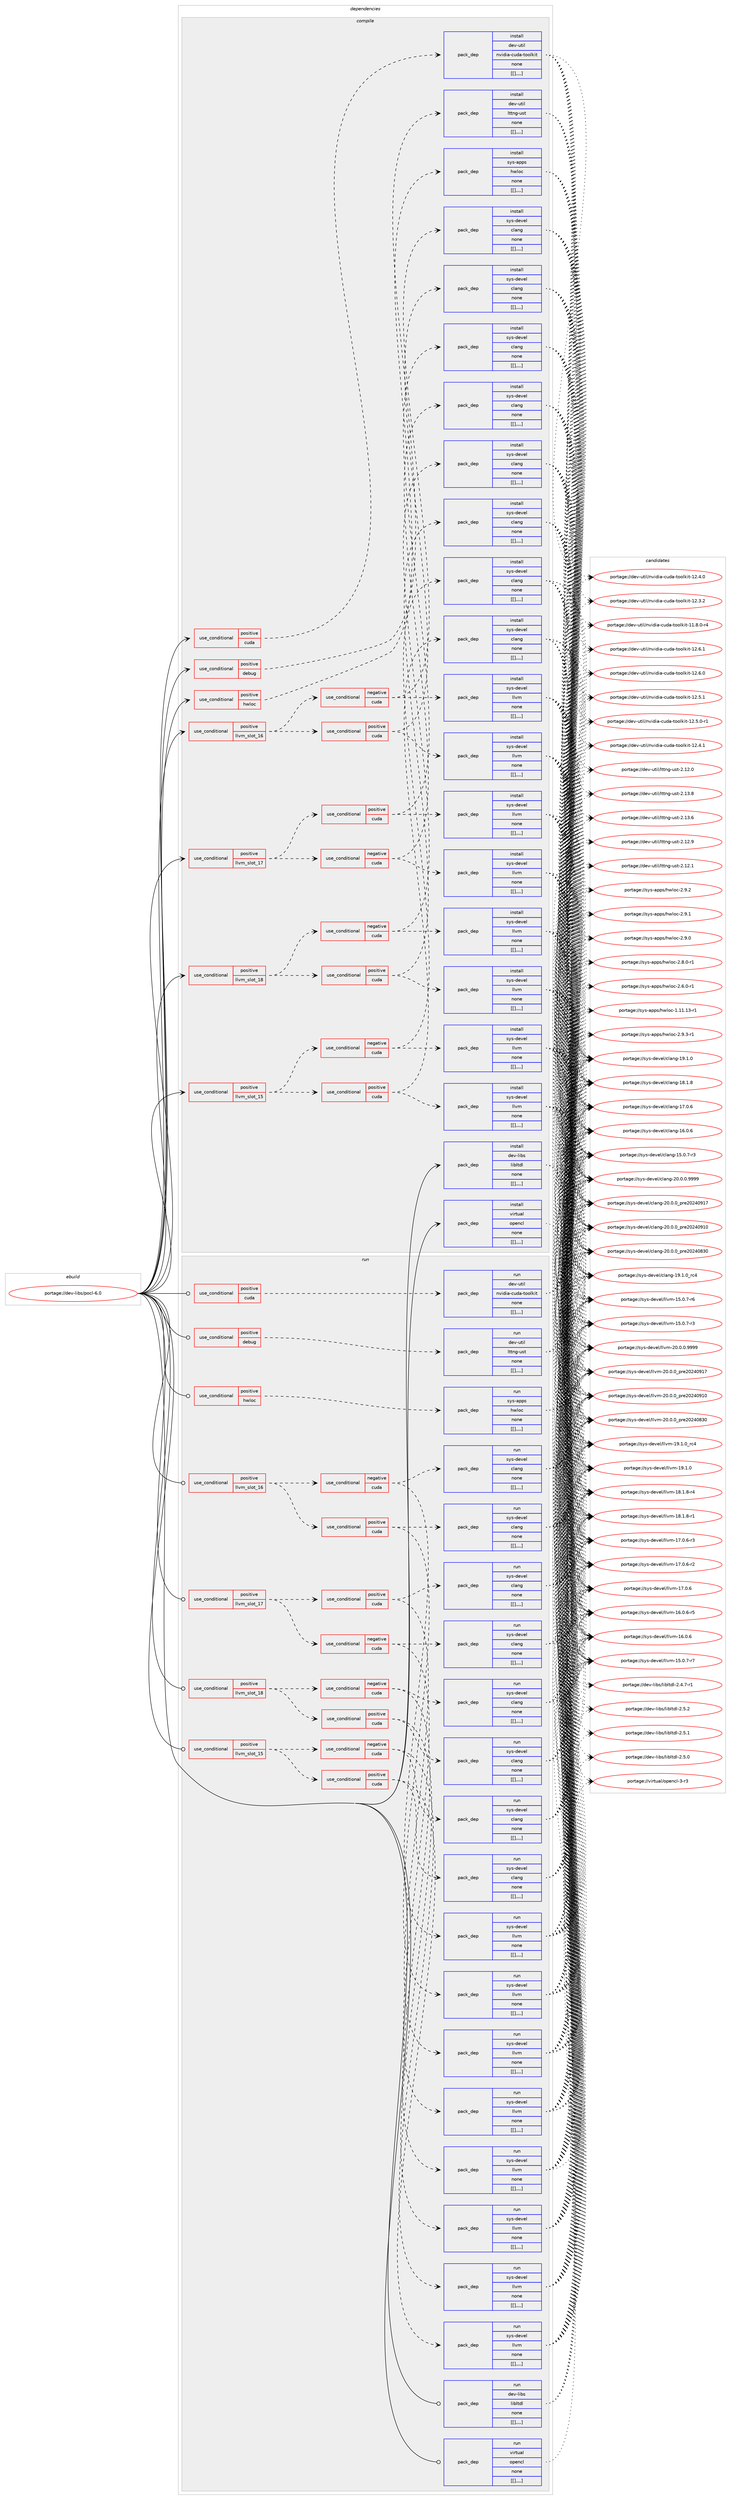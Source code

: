 digraph prolog {

# *************
# Graph options
# *************

newrank=true;
concentrate=true;
compound=true;
graph [rankdir=LR,fontname=Helvetica,fontsize=10,ranksep=1.5];#, ranksep=2.5, nodesep=0.2];
edge  [arrowhead=vee];
node  [fontname=Helvetica,fontsize=10];

# **********
# The ebuild
# **********

subgraph cluster_leftcol {
color=gray;
label=<<i>ebuild</i>>;
id [label="portage://dev-libs/pocl-6.0", color=red, width=4, href="../dev-libs/pocl-6.0.svg"];
}

# ****************
# The dependencies
# ****************

subgraph cluster_midcol {
color=gray;
label=<<i>dependencies</i>>;
subgraph cluster_compile {
fillcolor="#eeeeee";
style=filled;
label=<<i>compile</i>>;
subgraph cond28711 {
dependency114246 [label=<<TABLE BORDER="0" CELLBORDER="1" CELLSPACING="0" CELLPADDING="4"><TR><TD ROWSPAN="3" CELLPADDING="10">use_conditional</TD></TR><TR><TD>positive</TD></TR><TR><TD>cuda</TD></TR></TABLE>>, shape=none, color=red];
subgraph pack84371 {
dependency114247 [label=<<TABLE BORDER="0" CELLBORDER="1" CELLSPACING="0" CELLPADDING="4" WIDTH="220"><TR><TD ROWSPAN="6" CELLPADDING="30">pack_dep</TD></TR><TR><TD WIDTH="110">install</TD></TR><TR><TD>dev-util</TD></TR><TR><TD>nvidia-cuda-toolkit</TD></TR><TR><TD>none</TD></TR><TR><TD>[[],,,,]</TD></TR></TABLE>>, shape=none, color=blue];
}
dependency114246:e -> dependency114247:w [weight=20,style="dashed",arrowhead="vee"];
}
id:e -> dependency114246:w [weight=20,style="solid",arrowhead="vee"];
subgraph cond28712 {
dependency114248 [label=<<TABLE BORDER="0" CELLBORDER="1" CELLSPACING="0" CELLPADDING="4"><TR><TD ROWSPAN="3" CELLPADDING="10">use_conditional</TD></TR><TR><TD>positive</TD></TR><TR><TD>debug</TD></TR></TABLE>>, shape=none, color=red];
subgraph pack84372 {
dependency114249 [label=<<TABLE BORDER="0" CELLBORDER="1" CELLSPACING="0" CELLPADDING="4" WIDTH="220"><TR><TD ROWSPAN="6" CELLPADDING="30">pack_dep</TD></TR><TR><TD WIDTH="110">install</TD></TR><TR><TD>dev-util</TD></TR><TR><TD>lttng-ust</TD></TR><TR><TD>none</TD></TR><TR><TD>[[],,,,]</TD></TR></TABLE>>, shape=none, color=blue];
}
dependency114248:e -> dependency114249:w [weight=20,style="dashed",arrowhead="vee"];
}
id:e -> dependency114248:w [weight=20,style="solid",arrowhead="vee"];
subgraph cond28713 {
dependency114250 [label=<<TABLE BORDER="0" CELLBORDER="1" CELLSPACING="0" CELLPADDING="4"><TR><TD ROWSPAN="3" CELLPADDING="10">use_conditional</TD></TR><TR><TD>positive</TD></TR><TR><TD>hwloc</TD></TR></TABLE>>, shape=none, color=red];
subgraph pack84373 {
dependency114251 [label=<<TABLE BORDER="0" CELLBORDER="1" CELLSPACING="0" CELLPADDING="4" WIDTH="220"><TR><TD ROWSPAN="6" CELLPADDING="30">pack_dep</TD></TR><TR><TD WIDTH="110">install</TD></TR><TR><TD>sys-apps</TD></TR><TR><TD>hwloc</TD></TR><TR><TD>none</TD></TR><TR><TD>[[],,,,]</TD></TR></TABLE>>, shape=none, color=blue];
}
dependency114250:e -> dependency114251:w [weight=20,style="dashed",arrowhead="vee"];
}
id:e -> dependency114250:w [weight=20,style="solid",arrowhead="vee"];
subgraph cond28714 {
dependency114252 [label=<<TABLE BORDER="0" CELLBORDER="1" CELLSPACING="0" CELLPADDING="4"><TR><TD ROWSPAN="3" CELLPADDING="10">use_conditional</TD></TR><TR><TD>positive</TD></TR><TR><TD>llvm_slot_15</TD></TR></TABLE>>, shape=none, color=red];
subgraph cond28715 {
dependency114253 [label=<<TABLE BORDER="0" CELLBORDER="1" CELLSPACING="0" CELLPADDING="4"><TR><TD ROWSPAN="3" CELLPADDING="10">use_conditional</TD></TR><TR><TD>negative</TD></TR><TR><TD>cuda</TD></TR></TABLE>>, shape=none, color=red];
subgraph pack84374 {
dependency114254 [label=<<TABLE BORDER="0" CELLBORDER="1" CELLSPACING="0" CELLPADDING="4" WIDTH="220"><TR><TD ROWSPAN="6" CELLPADDING="30">pack_dep</TD></TR><TR><TD WIDTH="110">install</TD></TR><TR><TD>sys-devel</TD></TR><TR><TD>clang</TD></TR><TR><TD>none</TD></TR><TR><TD>[[],,,,]</TD></TR></TABLE>>, shape=none, color=blue];
}
dependency114253:e -> dependency114254:w [weight=20,style="dashed",arrowhead="vee"];
subgraph pack84375 {
dependency114255 [label=<<TABLE BORDER="0" CELLBORDER="1" CELLSPACING="0" CELLPADDING="4" WIDTH="220"><TR><TD ROWSPAN="6" CELLPADDING="30">pack_dep</TD></TR><TR><TD WIDTH="110">install</TD></TR><TR><TD>sys-devel</TD></TR><TR><TD>llvm</TD></TR><TR><TD>none</TD></TR><TR><TD>[[],,,,]</TD></TR></TABLE>>, shape=none, color=blue];
}
dependency114253:e -> dependency114255:w [weight=20,style="dashed",arrowhead="vee"];
}
dependency114252:e -> dependency114253:w [weight=20,style="dashed",arrowhead="vee"];
subgraph cond28716 {
dependency114256 [label=<<TABLE BORDER="0" CELLBORDER="1" CELLSPACING="0" CELLPADDING="4"><TR><TD ROWSPAN="3" CELLPADDING="10">use_conditional</TD></TR><TR><TD>positive</TD></TR><TR><TD>cuda</TD></TR></TABLE>>, shape=none, color=red];
subgraph pack84376 {
dependency114257 [label=<<TABLE BORDER="0" CELLBORDER="1" CELLSPACING="0" CELLPADDING="4" WIDTH="220"><TR><TD ROWSPAN="6" CELLPADDING="30">pack_dep</TD></TR><TR><TD WIDTH="110">install</TD></TR><TR><TD>sys-devel</TD></TR><TR><TD>clang</TD></TR><TR><TD>none</TD></TR><TR><TD>[[],,,,]</TD></TR></TABLE>>, shape=none, color=blue];
}
dependency114256:e -> dependency114257:w [weight=20,style="dashed",arrowhead="vee"];
subgraph pack84377 {
dependency114258 [label=<<TABLE BORDER="0" CELLBORDER="1" CELLSPACING="0" CELLPADDING="4" WIDTH="220"><TR><TD ROWSPAN="6" CELLPADDING="30">pack_dep</TD></TR><TR><TD WIDTH="110">install</TD></TR><TR><TD>sys-devel</TD></TR><TR><TD>llvm</TD></TR><TR><TD>none</TD></TR><TR><TD>[[],,,,]</TD></TR></TABLE>>, shape=none, color=blue];
}
dependency114256:e -> dependency114258:w [weight=20,style="dashed",arrowhead="vee"];
}
dependency114252:e -> dependency114256:w [weight=20,style="dashed",arrowhead="vee"];
}
id:e -> dependency114252:w [weight=20,style="solid",arrowhead="vee"];
subgraph cond28717 {
dependency114259 [label=<<TABLE BORDER="0" CELLBORDER="1" CELLSPACING="0" CELLPADDING="4"><TR><TD ROWSPAN="3" CELLPADDING="10">use_conditional</TD></TR><TR><TD>positive</TD></TR><TR><TD>llvm_slot_16</TD></TR></TABLE>>, shape=none, color=red];
subgraph cond28718 {
dependency114260 [label=<<TABLE BORDER="0" CELLBORDER="1" CELLSPACING="0" CELLPADDING="4"><TR><TD ROWSPAN="3" CELLPADDING="10">use_conditional</TD></TR><TR><TD>negative</TD></TR><TR><TD>cuda</TD></TR></TABLE>>, shape=none, color=red];
subgraph pack84378 {
dependency114261 [label=<<TABLE BORDER="0" CELLBORDER="1" CELLSPACING="0" CELLPADDING="4" WIDTH="220"><TR><TD ROWSPAN="6" CELLPADDING="30">pack_dep</TD></TR><TR><TD WIDTH="110">install</TD></TR><TR><TD>sys-devel</TD></TR><TR><TD>clang</TD></TR><TR><TD>none</TD></TR><TR><TD>[[],,,,]</TD></TR></TABLE>>, shape=none, color=blue];
}
dependency114260:e -> dependency114261:w [weight=20,style="dashed",arrowhead="vee"];
subgraph pack84379 {
dependency114262 [label=<<TABLE BORDER="0" CELLBORDER="1" CELLSPACING="0" CELLPADDING="4" WIDTH="220"><TR><TD ROWSPAN="6" CELLPADDING="30">pack_dep</TD></TR><TR><TD WIDTH="110">install</TD></TR><TR><TD>sys-devel</TD></TR><TR><TD>llvm</TD></TR><TR><TD>none</TD></TR><TR><TD>[[],,,,]</TD></TR></TABLE>>, shape=none, color=blue];
}
dependency114260:e -> dependency114262:w [weight=20,style="dashed",arrowhead="vee"];
}
dependency114259:e -> dependency114260:w [weight=20,style="dashed",arrowhead="vee"];
subgraph cond28719 {
dependency114263 [label=<<TABLE BORDER="0" CELLBORDER="1" CELLSPACING="0" CELLPADDING="4"><TR><TD ROWSPAN="3" CELLPADDING="10">use_conditional</TD></TR><TR><TD>positive</TD></TR><TR><TD>cuda</TD></TR></TABLE>>, shape=none, color=red];
subgraph pack84380 {
dependency114264 [label=<<TABLE BORDER="0" CELLBORDER="1" CELLSPACING="0" CELLPADDING="4" WIDTH="220"><TR><TD ROWSPAN="6" CELLPADDING="30">pack_dep</TD></TR><TR><TD WIDTH="110">install</TD></TR><TR><TD>sys-devel</TD></TR><TR><TD>clang</TD></TR><TR><TD>none</TD></TR><TR><TD>[[],,,,]</TD></TR></TABLE>>, shape=none, color=blue];
}
dependency114263:e -> dependency114264:w [weight=20,style="dashed",arrowhead="vee"];
subgraph pack84381 {
dependency114265 [label=<<TABLE BORDER="0" CELLBORDER="1" CELLSPACING="0" CELLPADDING="4" WIDTH="220"><TR><TD ROWSPAN="6" CELLPADDING="30">pack_dep</TD></TR><TR><TD WIDTH="110">install</TD></TR><TR><TD>sys-devel</TD></TR><TR><TD>llvm</TD></TR><TR><TD>none</TD></TR><TR><TD>[[],,,,]</TD></TR></TABLE>>, shape=none, color=blue];
}
dependency114263:e -> dependency114265:w [weight=20,style="dashed",arrowhead="vee"];
}
dependency114259:e -> dependency114263:w [weight=20,style="dashed",arrowhead="vee"];
}
id:e -> dependency114259:w [weight=20,style="solid",arrowhead="vee"];
subgraph cond28720 {
dependency114266 [label=<<TABLE BORDER="0" CELLBORDER="1" CELLSPACING="0" CELLPADDING="4"><TR><TD ROWSPAN="3" CELLPADDING="10">use_conditional</TD></TR><TR><TD>positive</TD></TR><TR><TD>llvm_slot_17</TD></TR></TABLE>>, shape=none, color=red];
subgraph cond28721 {
dependency114267 [label=<<TABLE BORDER="0" CELLBORDER="1" CELLSPACING="0" CELLPADDING="4"><TR><TD ROWSPAN="3" CELLPADDING="10">use_conditional</TD></TR><TR><TD>negative</TD></TR><TR><TD>cuda</TD></TR></TABLE>>, shape=none, color=red];
subgraph pack84382 {
dependency114268 [label=<<TABLE BORDER="0" CELLBORDER="1" CELLSPACING="0" CELLPADDING="4" WIDTH="220"><TR><TD ROWSPAN="6" CELLPADDING="30">pack_dep</TD></TR><TR><TD WIDTH="110">install</TD></TR><TR><TD>sys-devel</TD></TR><TR><TD>clang</TD></TR><TR><TD>none</TD></TR><TR><TD>[[],,,,]</TD></TR></TABLE>>, shape=none, color=blue];
}
dependency114267:e -> dependency114268:w [weight=20,style="dashed",arrowhead="vee"];
subgraph pack84383 {
dependency114269 [label=<<TABLE BORDER="0" CELLBORDER="1" CELLSPACING="0" CELLPADDING="4" WIDTH="220"><TR><TD ROWSPAN="6" CELLPADDING="30">pack_dep</TD></TR><TR><TD WIDTH="110">install</TD></TR><TR><TD>sys-devel</TD></TR><TR><TD>llvm</TD></TR><TR><TD>none</TD></TR><TR><TD>[[],,,,]</TD></TR></TABLE>>, shape=none, color=blue];
}
dependency114267:e -> dependency114269:w [weight=20,style="dashed",arrowhead="vee"];
}
dependency114266:e -> dependency114267:w [weight=20,style="dashed",arrowhead="vee"];
subgraph cond28722 {
dependency114270 [label=<<TABLE BORDER="0" CELLBORDER="1" CELLSPACING="0" CELLPADDING="4"><TR><TD ROWSPAN="3" CELLPADDING="10">use_conditional</TD></TR><TR><TD>positive</TD></TR><TR><TD>cuda</TD></TR></TABLE>>, shape=none, color=red];
subgraph pack84384 {
dependency114271 [label=<<TABLE BORDER="0" CELLBORDER="1" CELLSPACING="0" CELLPADDING="4" WIDTH="220"><TR><TD ROWSPAN="6" CELLPADDING="30">pack_dep</TD></TR><TR><TD WIDTH="110">install</TD></TR><TR><TD>sys-devel</TD></TR><TR><TD>clang</TD></TR><TR><TD>none</TD></TR><TR><TD>[[],,,,]</TD></TR></TABLE>>, shape=none, color=blue];
}
dependency114270:e -> dependency114271:w [weight=20,style="dashed",arrowhead="vee"];
subgraph pack84385 {
dependency114272 [label=<<TABLE BORDER="0" CELLBORDER="1" CELLSPACING="0" CELLPADDING="4" WIDTH="220"><TR><TD ROWSPAN="6" CELLPADDING="30">pack_dep</TD></TR><TR><TD WIDTH="110">install</TD></TR><TR><TD>sys-devel</TD></TR><TR><TD>llvm</TD></TR><TR><TD>none</TD></TR><TR><TD>[[],,,,]</TD></TR></TABLE>>, shape=none, color=blue];
}
dependency114270:e -> dependency114272:w [weight=20,style="dashed",arrowhead="vee"];
}
dependency114266:e -> dependency114270:w [weight=20,style="dashed",arrowhead="vee"];
}
id:e -> dependency114266:w [weight=20,style="solid",arrowhead="vee"];
subgraph cond28723 {
dependency114273 [label=<<TABLE BORDER="0" CELLBORDER="1" CELLSPACING="0" CELLPADDING="4"><TR><TD ROWSPAN="3" CELLPADDING="10">use_conditional</TD></TR><TR><TD>positive</TD></TR><TR><TD>llvm_slot_18</TD></TR></TABLE>>, shape=none, color=red];
subgraph cond28724 {
dependency114274 [label=<<TABLE BORDER="0" CELLBORDER="1" CELLSPACING="0" CELLPADDING="4"><TR><TD ROWSPAN="3" CELLPADDING="10">use_conditional</TD></TR><TR><TD>negative</TD></TR><TR><TD>cuda</TD></TR></TABLE>>, shape=none, color=red];
subgraph pack84386 {
dependency114275 [label=<<TABLE BORDER="0" CELLBORDER="1" CELLSPACING="0" CELLPADDING="4" WIDTH="220"><TR><TD ROWSPAN="6" CELLPADDING="30">pack_dep</TD></TR><TR><TD WIDTH="110">install</TD></TR><TR><TD>sys-devel</TD></TR><TR><TD>clang</TD></TR><TR><TD>none</TD></TR><TR><TD>[[],,,,]</TD></TR></TABLE>>, shape=none, color=blue];
}
dependency114274:e -> dependency114275:w [weight=20,style="dashed",arrowhead="vee"];
subgraph pack84387 {
dependency114276 [label=<<TABLE BORDER="0" CELLBORDER="1" CELLSPACING="0" CELLPADDING="4" WIDTH="220"><TR><TD ROWSPAN="6" CELLPADDING="30">pack_dep</TD></TR><TR><TD WIDTH="110">install</TD></TR><TR><TD>sys-devel</TD></TR><TR><TD>llvm</TD></TR><TR><TD>none</TD></TR><TR><TD>[[],,,,]</TD></TR></TABLE>>, shape=none, color=blue];
}
dependency114274:e -> dependency114276:w [weight=20,style="dashed",arrowhead="vee"];
}
dependency114273:e -> dependency114274:w [weight=20,style="dashed",arrowhead="vee"];
subgraph cond28725 {
dependency114277 [label=<<TABLE BORDER="0" CELLBORDER="1" CELLSPACING="0" CELLPADDING="4"><TR><TD ROWSPAN="3" CELLPADDING="10">use_conditional</TD></TR><TR><TD>positive</TD></TR><TR><TD>cuda</TD></TR></TABLE>>, shape=none, color=red];
subgraph pack84388 {
dependency114278 [label=<<TABLE BORDER="0" CELLBORDER="1" CELLSPACING="0" CELLPADDING="4" WIDTH="220"><TR><TD ROWSPAN="6" CELLPADDING="30">pack_dep</TD></TR><TR><TD WIDTH="110">install</TD></TR><TR><TD>sys-devel</TD></TR><TR><TD>clang</TD></TR><TR><TD>none</TD></TR><TR><TD>[[],,,,]</TD></TR></TABLE>>, shape=none, color=blue];
}
dependency114277:e -> dependency114278:w [weight=20,style="dashed",arrowhead="vee"];
subgraph pack84389 {
dependency114279 [label=<<TABLE BORDER="0" CELLBORDER="1" CELLSPACING="0" CELLPADDING="4" WIDTH="220"><TR><TD ROWSPAN="6" CELLPADDING="30">pack_dep</TD></TR><TR><TD WIDTH="110">install</TD></TR><TR><TD>sys-devel</TD></TR><TR><TD>llvm</TD></TR><TR><TD>none</TD></TR><TR><TD>[[],,,,]</TD></TR></TABLE>>, shape=none, color=blue];
}
dependency114277:e -> dependency114279:w [weight=20,style="dashed",arrowhead="vee"];
}
dependency114273:e -> dependency114277:w [weight=20,style="dashed",arrowhead="vee"];
}
id:e -> dependency114273:w [weight=20,style="solid",arrowhead="vee"];
subgraph pack84390 {
dependency114280 [label=<<TABLE BORDER="0" CELLBORDER="1" CELLSPACING="0" CELLPADDING="4" WIDTH="220"><TR><TD ROWSPAN="6" CELLPADDING="30">pack_dep</TD></TR><TR><TD WIDTH="110">install</TD></TR><TR><TD>dev-libs</TD></TR><TR><TD>libltdl</TD></TR><TR><TD>none</TD></TR><TR><TD>[[],,,,]</TD></TR></TABLE>>, shape=none, color=blue];
}
id:e -> dependency114280:w [weight=20,style="solid",arrowhead="vee"];
subgraph pack84391 {
dependency114281 [label=<<TABLE BORDER="0" CELLBORDER="1" CELLSPACING="0" CELLPADDING="4" WIDTH="220"><TR><TD ROWSPAN="6" CELLPADDING="30">pack_dep</TD></TR><TR><TD WIDTH="110">install</TD></TR><TR><TD>virtual</TD></TR><TR><TD>opencl</TD></TR><TR><TD>none</TD></TR><TR><TD>[[],,,,]</TD></TR></TABLE>>, shape=none, color=blue];
}
id:e -> dependency114281:w [weight=20,style="solid",arrowhead="vee"];
}
subgraph cluster_compileandrun {
fillcolor="#eeeeee";
style=filled;
label=<<i>compile and run</i>>;
}
subgraph cluster_run {
fillcolor="#eeeeee";
style=filled;
label=<<i>run</i>>;
subgraph cond28726 {
dependency114282 [label=<<TABLE BORDER="0" CELLBORDER="1" CELLSPACING="0" CELLPADDING="4"><TR><TD ROWSPAN="3" CELLPADDING="10">use_conditional</TD></TR><TR><TD>positive</TD></TR><TR><TD>cuda</TD></TR></TABLE>>, shape=none, color=red];
subgraph pack84392 {
dependency114283 [label=<<TABLE BORDER="0" CELLBORDER="1" CELLSPACING="0" CELLPADDING="4" WIDTH="220"><TR><TD ROWSPAN="6" CELLPADDING="30">pack_dep</TD></TR><TR><TD WIDTH="110">run</TD></TR><TR><TD>dev-util</TD></TR><TR><TD>nvidia-cuda-toolkit</TD></TR><TR><TD>none</TD></TR><TR><TD>[[],,,,]</TD></TR></TABLE>>, shape=none, color=blue];
}
dependency114282:e -> dependency114283:w [weight=20,style="dashed",arrowhead="vee"];
}
id:e -> dependency114282:w [weight=20,style="solid",arrowhead="odot"];
subgraph cond28727 {
dependency114284 [label=<<TABLE BORDER="0" CELLBORDER="1" CELLSPACING="0" CELLPADDING="4"><TR><TD ROWSPAN="3" CELLPADDING="10">use_conditional</TD></TR><TR><TD>positive</TD></TR><TR><TD>debug</TD></TR></TABLE>>, shape=none, color=red];
subgraph pack84393 {
dependency114285 [label=<<TABLE BORDER="0" CELLBORDER="1" CELLSPACING="0" CELLPADDING="4" WIDTH="220"><TR><TD ROWSPAN="6" CELLPADDING="30">pack_dep</TD></TR><TR><TD WIDTH="110">run</TD></TR><TR><TD>dev-util</TD></TR><TR><TD>lttng-ust</TD></TR><TR><TD>none</TD></TR><TR><TD>[[],,,,]</TD></TR></TABLE>>, shape=none, color=blue];
}
dependency114284:e -> dependency114285:w [weight=20,style="dashed",arrowhead="vee"];
}
id:e -> dependency114284:w [weight=20,style="solid",arrowhead="odot"];
subgraph cond28728 {
dependency114286 [label=<<TABLE BORDER="0" CELLBORDER="1" CELLSPACING="0" CELLPADDING="4"><TR><TD ROWSPAN="3" CELLPADDING="10">use_conditional</TD></TR><TR><TD>positive</TD></TR><TR><TD>hwloc</TD></TR></TABLE>>, shape=none, color=red];
subgraph pack84394 {
dependency114287 [label=<<TABLE BORDER="0" CELLBORDER="1" CELLSPACING="0" CELLPADDING="4" WIDTH="220"><TR><TD ROWSPAN="6" CELLPADDING="30">pack_dep</TD></TR><TR><TD WIDTH="110">run</TD></TR><TR><TD>sys-apps</TD></TR><TR><TD>hwloc</TD></TR><TR><TD>none</TD></TR><TR><TD>[[],,,,]</TD></TR></TABLE>>, shape=none, color=blue];
}
dependency114286:e -> dependency114287:w [weight=20,style="dashed",arrowhead="vee"];
}
id:e -> dependency114286:w [weight=20,style="solid",arrowhead="odot"];
subgraph cond28729 {
dependency114288 [label=<<TABLE BORDER="0" CELLBORDER="1" CELLSPACING="0" CELLPADDING="4"><TR><TD ROWSPAN="3" CELLPADDING="10">use_conditional</TD></TR><TR><TD>positive</TD></TR><TR><TD>llvm_slot_15</TD></TR></TABLE>>, shape=none, color=red];
subgraph cond28730 {
dependency114289 [label=<<TABLE BORDER="0" CELLBORDER="1" CELLSPACING="0" CELLPADDING="4"><TR><TD ROWSPAN="3" CELLPADDING="10">use_conditional</TD></TR><TR><TD>negative</TD></TR><TR><TD>cuda</TD></TR></TABLE>>, shape=none, color=red];
subgraph pack84395 {
dependency114290 [label=<<TABLE BORDER="0" CELLBORDER="1" CELLSPACING="0" CELLPADDING="4" WIDTH="220"><TR><TD ROWSPAN="6" CELLPADDING="30">pack_dep</TD></TR><TR><TD WIDTH="110">run</TD></TR><TR><TD>sys-devel</TD></TR><TR><TD>clang</TD></TR><TR><TD>none</TD></TR><TR><TD>[[],,,,]</TD></TR></TABLE>>, shape=none, color=blue];
}
dependency114289:e -> dependency114290:w [weight=20,style="dashed",arrowhead="vee"];
subgraph pack84396 {
dependency114291 [label=<<TABLE BORDER="0" CELLBORDER="1" CELLSPACING="0" CELLPADDING="4" WIDTH="220"><TR><TD ROWSPAN="6" CELLPADDING="30">pack_dep</TD></TR><TR><TD WIDTH="110">run</TD></TR><TR><TD>sys-devel</TD></TR><TR><TD>llvm</TD></TR><TR><TD>none</TD></TR><TR><TD>[[],,,,]</TD></TR></TABLE>>, shape=none, color=blue];
}
dependency114289:e -> dependency114291:w [weight=20,style="dashed",arrowhead="vee"];
}
dependency114288:e -> dependency114289:w [weight=20,style="dashed",arrowhead="vee"];
subgraph cond28731 {
dependency114292 [label=<<TABLE BORDER="0" CELLBORDER="1" CELLSPACING="0" CELLPADDING="4"><TR><TD ROWSPAN="3" CELLPADDING="10">use_conditional</TD></TR><TR><TD>positive</TD></TR><TR><TD>cuda</TD></TR></TABLE>>, shape=none, color=red];
subgraph pack84397 {
dependency114293 [label=<<TABLE BORDER="0" CELLBORDER="1" CELLSPACING="0" CELLPADDING="4" WIDTH="220"><TR><TD ROWSPAN="6" CELLPADDING="30">pack_dep</TD></TR><TR><TD WIDTH="110">run</TD></TR><TR><TD>sys-devel</TD></TR><TR><TD>clang</TD></TR><TR><TD>none</TD></TR><TR><TD>[[],,,,]</TD></TR></TABLE>>, shape=none, color=blue];
}
dependency114292:e -> dependency114293:w [weight=20,style="dashed",arrowhead="vee"];
subgraph pack84398 {
dependency114294 [label=<<TABLE BORDER="0" CELLBORDER="1" CELLSPACING="0" CELLPADDING="4" WIDTH="220"><TR><TD ROWSPAN="6" CELLPADDING="30">pack_dep</TD></TR><TR><TD WIDTH="110">run</TD></TR><TR><TD>sys-devel</TD></TR><TR><TD>llvm</TD></TR><TR><TD>none</TD></TR><TR><TD>[[],,,,]</TD></TR></TABLE>>, shape=none, color=blue];
}
dependency114292:e -> dependency114294:w [weight=20,style="dashed",arrowhead="vee"];
}
dependency114288:e -> dependency114292:w [weight=20,style="dashed",arrowhead="vee"];
}
id:e -> dependency114288:w [weight=20,style="solid",arrowhead="odot"];
subgraph cond28732 {
dependency114295 [label=<<TABLE BORDER="0" CELLBORDER="1" CELLSPACING="0" CELLPADDING="4"><TR><TD ROWSPAN="3" CELLPADDING="10">use_conditional</TD></TR><TR><TD>positive</TD></TR><TR><TD>llvm_slot_16</TD></TR></TABLE>>, shape=none, color=red];
subgraph cond28733 {
dependency114296 [label=<<TABLE BORDER="0" CELLBORDER="1" CELLSPACING="0" CELLPADDING="4"><TR><TD ROWSPAN="3" CELLPADDING="10">use_conditional</TD></TR><TR><TD>negative</TD></TR><TR><TD>cuda</TD></TR></TABLE>>, shape=none, color=red];
subgraph pack84399 {
dependency114297 [label=<<TABLE BORDER="0" CELLBORDER="1" CELLSPACING="0" CELLPADDING="4" WIDTH="220"><TR><TD ROWSPAN="6" CELLPADDING="30">pack_dep</TD></TR><TR><TD WIDTH="110">run</TD></TR><TR><TD>sys-devel</TD></TR><TR><TD>clang</TD></TR><TR><TD>none</TD></TR><TR><TD>[[],,,,]</TD></TR></TABLE>>, shape=none, color=blue];
}
dependency114296:e -> dependency114297:w [weight=20,style="dashed",arrowhead="vee"];
subgraph pack84400 {
dependency114298 [label=<<TABLE BORDER="0" CELLBORDER="1" CELLSPACING="0" CELLPADDING="4" WIDTH="220"><TR><TD ROWSPAN="6" CELLPADDING="30">pack_dep</TD></TR><TR><TD WIDTH="110">run</TD></TR><TR><TD>sys-devel</TD></TR><TR><TD>llvm</TD></TR><TR><TD>none</TD></TR><TR><TD>[[],,,,]</TD></TR></TABLE>>, shape=none, color=blue];
}
dependency114296:e -> dependency114298:w [weight=20,style="dashed",arrowhead="vee"];
}
dependency114295:e -> dependency114296:w [weight=20,style="dashed",arrowhead="vee"];
subgraph cond28734 {
dependency114299 [label=<<TABLE BORDER="0" CELLBORDER="1" CELLSPACING="0" CELLPADDING="4"><TR><TD ROWSPAN="3" CELLPADDING="10">use_conditional</TD></TR><TR><TD>positive</TD></TR><TR><TD>cuda</TD></TR></TABLE>>, shape=none, color=red];
subgraph pack84401 {
dependency114300 [label=<<TABLE BORDER="0" CELLBORDER="1" CELLSPACING="0" CELLPADDING="4" WIDTH="220"><TR><TD ROWSPAN="6" CELLPADDING="30">pack_dep</TD></TR><TR><TD WIDTH="110">run</TD></TR><TR><TD>sys-devel</TD></TR><TR><TD>clang</TD></TR><TR><TD>none</TD></TR><TR><TD>[[],,,,]</TD></TR></TABLE>>, shape=none, color=blue];
}
dependency114299:e -> dependency114300:w [weight=20,style="dashed",arrowhead="vee"];
subgraph pack84402 {
dependency114301 [label=<<TABLE BORDER="0" CELLBORDER="1" CELLSPACING="0" CELLPADDING="4" WIDTH="220"><TR><TD ROWSPAN="6" CELLPADDING="30">pack_dep</TD></TR><TR><TD WIDTH="110">run</TD></TR><TR><TD>sys-devel</TD></TR><TR><TD>llvm</TD></TR><TR><TD>none</TD></TR><TR><TD>[[],,,,]</TD></TR></TABLE>>, shape=none, color=blue];
}
dependency114299:e -> dependency114301:w [weight=20,style="dashed",arrowhead="vee"];
}
dependency114295:e -> dependency114299:w [weight=20,style="dashed",arrowhead="vee"];
}
id:e -> dependency114295:w [weight=20,style="solid",arrowhead="odot"];
subgraph cond28735 {
dependency114302 [label=<<TABLE BORDER="0" CELLBORDER="1" CELLSPACING="0" CELLPADDING="4"><TR><TD ROWSPAN="3" CELLPADDING="10">use_conditional</TD></TR><TR><TD>positive</TD></TR><TR><TD>llvm_slot_17</TD></TR></TABLE>>, shape=none, color=red];
subgraph cond28736 {
dependency114303 [label=<<TABLE BORDER="0" CELLBORDER="1" CELLSPACING="0" CELLPADDING="4"><TR><TD ROWSPAN="3" CELLPADDING="10">use_conditional</TD></TR><TR><TD>negative</TD></TR><TR><TD>cuda</TD></TR></TABLE>>, shape=none, color=red];
subgraph pack84403 {
dependency114304 [label=<<TABLE BORDER="0" CELLBORDER="1" CELLSPACING="0" CELLPADDING="4" WIDTH="220"><TR><TD ROWSPAN="6" CELLPADDING="30">pack_dep</TD></TR><TR><TD WIDTH="110">run</TD></TR><TR><TD>sys-devel</TD></TR><TR><TD>clang</TD></TR><TR><TD>none</TD></TR><TR><TD>[[],,,,]</TD></TR></TABLE>>, shape=none, color=blue];
}
dependency114303:e -> dependency114304:w [weight=20,style="dashed",arrowhead="vee"];
subgraph pack84404 {
dependency114305 [label=<<TABLE BORDER="0" CELLBORDER="1" CELLSPACING="0" CELLPADDING="4" WIDTH="220"><TR><TD ROWSPAN="6" CELLPADDING="30">pack_dep</TD></TR><TR><TD WIDTH="110">run</TD></TR><TR><TD>sys-devel</TD></TR><TR><TD>llvm</TD></TR><TR><TD>none</TD></TR><TR><TD>[[],,,,]</TD></TR></TABLE>>, shape=none, color=blue];
}
dependency114303:e -> dependency114305:w [weight=20,style="dashed",arrowhead="vee"];
}
dependency114302:e -> dependency114303:w [weight=20,style="dashed",arrowhead="vee"];
subgraph cond28737 {
dependency114306 [label=<<TABLE BORDER="0" CELLBORDER="1" CELLSPACING="0" CELLPADDING="4"><TR><TD ROWSPAN="3" CELLPADDING="10">use_conditional</TD></TR><TR><TD>positive</TD></TR><TR><TD>cuda</TD></TR></TABLE>>, shape=none, color=red];
subgraph pack84405 {
dependency114307 [label=<<TABLE BORDER="0" CELLBORDER="1" CELLSPACING="0" CELLPADDING="4" WIDTH="220"><TR><TD ROWSPAN="6" CELLPADDING="30">pack_dep</TD></TR><TR><TD WIDTH="110">run</TD></TR><TR><TD>sys-devel</TD></TR><TR><TD>clang</TD></TR><TR><TD>none</TD></TR><TR><TD>[[],,,,]</TD></TR></TABLE>>, shape=none, color=blue];
}
dependency114306:e -> dependency114307:w [weight=20,style="dashed",arrowhead="vee"];
subgraph pack84406 {
dependency114308 [label=<<TABLE BORDER="0" CELLBORDER="1" CELLSPACING="0" CELLPADDING="4" WIDTH="220"><TR><TD ROWSPAN="6" CELLPADDING="30">pack_dep</TD></TR><TR><TD WIDTH="110">run</TD></TR><TR><TD>sys-devel</TD></TR><TR><TD>llvm</TD></TR><TR><TD>none</TD></TR><TR><TD>[[],,,,]</TD></TR></TABLE>>, shape=none, color=blue];
}
dependency114306:e -> dependency114308:w [weight=20,style="dashed",arrowhead="vee"];
}
dependency114302:e -> dependency114306:w [weight=20,style="dashed",arrowhead="vee"];
}
id:e -> dependency114302:w [weight=20,style="solid",arrowhead="odot"];
subgraph cond28738 {
dependency114309 [label=<<TABLE BORDER="0" CELLBORDER="1" CELLSPACING="0" CELLPADDING="4"><TR><TD ROWSPAN="3" CELLPADDING="10">use_conditional</TD></TR><TR><TD>positive</TD></TR><TR><TD>llvm_slot_18</TD></TR></TABLE>>, shape=none, color=red];
subgraph cond28739 {
dependency114310 [label=<<TABLE BORDER="0" CELLBORDER="1" CELLSPACING="0" CELLPADDING="4"><TR><TD ROWSPAN="3" CELLPADDING="10">use_conditional</TD></TR><TR><TD>negative</TD></TR><TR><TD>cuda</TD></TR></TABLE>>, shape=none, color=red];
subgraph pack84407 {
dependency114311 [label=<<TABLE BORDER="0" CELLBORDER="1" CELLSPACING="0" CELLPADDING="4" WIDTH="220"><TR><TD ROWSPAN="6" CELLPADDING="30">pack_dep</TD></TR><TR><TD WIDTH="110">run</TD></TR><TR><TD>sys-devel</TD></TR><TR><TD>clang</TD></TR><TR><TD>none</TD></TR><TR><TD>[[],,,,]</TD></TR></TABLE>>, shape=none, color=blue];
}
dependency114310:e -> dependency114311:w [weight=20,style="dashed",arrowhead="vee"];
subgraph pack84408 {
dependency114312 [label=<<TABLE BORDER="0" CELLBORDER="1" CELLSPACING="0" CELLPADDING="4" WIDTH="220"><TR><TD ROWSPAN="6" CELLPADDING="30">pack_dep</TD></TR><TR><TD WIDTH="110">run</TD></TR><TR><TD>sys-devel</TD></TR><TR><TD>llvm</TD></TR><TR><TD>none</TD></TR><TR><TD>[[],,,,]</TD></TR></TABLE>>, shape=none, color=blue];
}
dependency114310:e -> dependency114312:w [weight=20,style="dashed",arrowhead="vee"];
}
dependency114309:e -> dependency114310:w [weight=20,style="dashed",arrowhead="vee"];
subgraph cond28740 {
dependency114313 [label=<<TABLE BORDER="0" CELLBORDER="1" CELLSPACING="0" CELLPADDING="4"><TR><TD ROWSPAN="3" CELLPADDING="10">use_conditional</TD></TR><TR><TD>positive</TD></TR><TR><TD>cuda</TD></TR></TABLE>>, shape=none, color=red];
subgraph pack84409 {
dependency114314 [label=<<TABLE BORDER="0" CELLBORDER="1" CELLSPACING="0" CELLPADDING="4" WIDTH="220"><TR><TD ROWSPAN="6" CELLPADDING="30">pack_dep</TD></TR><TR><TD WIDTH="110">run</TD></TR><TR><TD>sys-devel</TD></TR><TR><TD>clang</TD></TR><TR><TD>none</TD></TR><TR><TD>[[],,,,]</TD></TR></TABLE>>, shape=none, color=blue];
}
dependency114313:e -> dependency114314:w [weight=20,style="dashed",arrowhead="vee"];
subgraph pack84410 {
dependency114315 [label=<<TABLE BORDER="0" CELLBORDER="1" CELLSPACING="0" CELLPADDING="4" WIDTH="220"><TR><TD ROWSPAN="6" CELLPADDING="30">pack_dep</TD></TR><TR><TD WIDTH="110">run</TD></TR><TR><TD>sys-devel</TD></TR><TR><TD>llvm</TD></TR><TR><TD>none</TD></TR><TR><TD>[[],,,,]</TD></TR></TABLE>>, shape=none, color=blue];
}
dependency114313:e -> dependency114315:w [weight=20,style="dashed",arrowhead="vee"];
}
dependency114309:e -> dependency114313:w [weight=20,style="dashed",arrowhead="vee"];
}
id:e -> dependency114309:w [weight=20,style="solid",arrowhead="odot"];
subgraph pack84411 {
dependency114316 [label=<<TABLE BORDER="0" CELLBORDER="1" CELLSPACING="0" CELLPADDING="4" WIDTH="220"><TR><TD ROWSPAN="6" CELLPADDING="30">pack_dep</TD></TR><TR><TD WIDTH="110">run</TD></TR><TR><TD>dev-libs</TD></TR><TR><TD>libltdl</TD></TR><TR><TD>none</TD></TR><TR><TD>[[],,,,]</TD></TR></TABLE>>, shape=none, color=blue];
}
id:e -> dependency114316:w [weight=20,style="solid",arrowhead="odot"];
subgraph pack84412 {
dependency114317 [label=<<TABLE BORDER="0" CELLBORDER="1" CELLSPACING="0" CELLPADDING="4" WIDTH="220"><TR><TD ROWSPAN="6" CELLPADDING="30">pack_dep</TD></TR><TR><TD WIDTH="110">run</TD></TR><TR><TD>virtual</TD></TR><TR><TD>opencl</TD></TR><TR><TD>none</TD></TR><TR><TD>[[],,,,]</TD></TR></TABLE>>, shape=none, color=blue];
}
id:e -> dependency114317:w [weight=20,style="solid",arrowhead="odot"];
}
}

# **************
# The candidates
# **************

subgraph cluster_choices {
rank=same;
color=gray;
label=<<i>candidates</i>>;

subgraph choice84371 {
color=black;
nodesep=1;
choice1001011184511711610510847110118105100105974599117100974511611111110810710511645495046544649 [label="portage://dev-util/nvidia-cuda-toolkit-12.6.1", color=red, width=4,href="../dev-util/nvidia-cuda-toolkit-12.6.1.svg"];
choice1001011184511711610510847110118105100105974599117100974511611111110810710511645495046544648 [label="portage://dev-util/nvidia-cuda-toolkit-12.6.0", color=red, width=4,href="../dev-util/nvidia-cuda-toolkit-12.6.0.svg"];
choice1001011184511711610510847110118105100105974599117100974511611111110810710511645495046534649 [label="portage://dev-util/nvidia-cuda-toolkit-12.5.1", color=red, width=4,href="../dev-util/nvidia-cuda-toolkit-12.5.1.svg"];
choice10010111845117116105108471101181051001059745991171009745116111111108107105116454950465346484511449 [label="portage://dev-util/nvidia-cuda-toolkit-12.5.0-r1", color=red, width=4,href="../dev-util/nvidia-cuda-toolkit-12.5.0-r1.svg"];
choice1001011184511711610510847110118105100105974599117100974511611111110810710511645495046524649 [label="portage://dev-util/nvidia-cuda-toolkit-12.4.1", color=red, width=4,href="../dev-util/nvidia-cuda-toolkit-12.4.1.svg"];
choice1001011184511711610510847110118105100105974599117100974511611111110810710511645495046524648 [label="portage://dev-util/nvidia-cuda-toolkit-12.4.0", color=red, width=4,href="../dev-util/nvidia-cuda-toolkit-12.4.0.svg"];
choice1001011184511711610510847110118105100105974599117100974511611111110810710511645495046514650 [label="portage://dev-util/nvidia-cuda-toolkit-12.3.2", color=red, width=4,href="../dev-util/nvidia-cuda-toolkit-12.3.2.svg"];
choice10010111845117116105108471101181051001059745991171009745116111111108107105116454949465646484511452 [label="portage://dev-util/nvidia-cuda-toolkit-11.8.0-r4", color=red, width=4,href="../dev-util/nvidia-cuda-toolkit-11.8.0-r4.svg"];
dependency114247:e -> choice1001011184511711610510847110118105100105974599117100974511611111110810710511645495046544649:w [style=dotted,weight="100"];
dependency114247:e -> choice1001011184511711610510847110118105100105974599117100974511611111110810710511645495046544648:w [style=dotted,weight="100"];
dependency114247:e -> choice1001011184511711610510847110118105100105974599117100974511611111110810710511645495046534649:w [style=dotted,weight="100"];
dependency114247:e -> choice10010111845117116105108471101181051001059745991171009745116111111108107105116454950465346484511449:w [style=dotted,weight="100"];
dependency114247:e -> choice1001011184511711610510847110118105100105974599117100974511611111110810710511645495046524649:w [style=dotted,weight="100"];
dependency114247:e -> choice1001011184511711610510847110118105100105974599117100974511611111110810710511645495046524648:w [style=dotted,weight="100"];
dependency114247:e -> choice1001011184511711610510847110118105100105974599117100974511611111110810710511645495046514650:w [style=dotted,weight="100"];
dependency114247:e -> choice10010111845117116105108471101181051001059745991171009745116111111108107105116454949465646484511452:w [style=dotted,weight="100"];
}
subgraph choice84372 {
color=black;
nodesep=1;
choice10010111845117116105108471081161161101034511711511645504649514656 [label="portage://dev-util/lttng-ust-2.13.8", color=red, width=4,href="../dev-util/lttng-ust-2.13.8.svg"];
choice10010111845117116105108471081161161101034511711511645504649514654 [label="portage://dev-util/lttng-ust-2.13.6", color=red, width=4,href="../dev-util/lttng-ust-2.13.6.svg"];
choice10010111845117116105108471081161161101034511711511645504649504657 [label="portage://dev-util/lttng-ust-2.12.9", color=red, width=4,href="../dev-util/lttng-ust-2.12.9.svg"];
choice10010111845117116105108471081161161101034511711511645504649504649 [label="portage://dev-util/lttng-ust-2.12.1", color=red, width=4,href="../dev-util/lttng-ust-2.12.1.svg"];
choice10010111845117116105108471081161161101034511711511645504649504648 [label="portage://dev-util/lttng-ust-2.12.0", color=red, width=4,href="../dev-util/lttng-ust-2.12.0.svg"];
dependency114249:e -> choice10010111845117116105108471081161161101034511711511645504649514656:w [style=dotted,weight="100"];
dependency114249:e -> choice10010111845117116105108471081161161101034511711511645504649514654:w [style=dotted,weight="100"];
dependency114249:e -> choice10010111845117116105108471081161161101034511711511645504649504657:w [style=dotted,weight="100"];
dependency114249:e -> choice10010111845117116105108471081161161101034511711511645504649504649:w [style=dotted,weight="100"];
dependency114249:e -> choice10010111845117116105108471081161161101034511711511645504649504648:w [style=dotted,weight="100"];
}
subgraph choice84373 {
color=black;
nodesep=1;
choice115121115459711211211547104119108111994550465746514511449 [label="portage://sys-apps/hwloc-2.9.3-r1", color=red, width=4,href="../sys-apps/hwloc-2.9.3-r1.svg"];
choice11512111545971121121154710411910811199455046574650 [label="portage://sys-apps/hwloc-2.9.2", color=red, width=4,href="../sys-apps/hwloc-2.9.2.svg"];
choice11512111545971121121154710411910811199455046574649 [label="portage://sys-apps/hwloc-2.9.1", color=red, width=4,href="../sys-apps/hwloc-2.9.1.svg"];
choice11512111545971121121154710411910811199455046574648 [label="portage://sys-apps/hwloc-2.9.0", color=red, width=4,href="../sys-apps/hwloc-2.9.0.svg"];
choice115121115459711211211547104119108111994550465646484511449 [label="portage://sys-apps/hwloc-2.8.0-r1", color=red, width=4,href="../sys-apps/hwloc-2.8.0-r1.svg"];
choice115121115459711211211547104119108111994550465446484511449 [label="portage://sys-apps/hwloc-2.6.0-r1", color=red, width=4,href="../sys-apps/hwloc-2.6.0-r1.svg"];
choice1151211154597112112115471041191081119945494649494649514511449 [label="portage://sys-apps/hwloc-1.11.13-r1", color=red, width=4,href="../sys-apps/hwloc-1.11.13-r1.svg"];
dependency114251:e -> choice115121115459711211211547104119108111994550465746514511449:w [style=dotted,weight="100"];
dependency114251:e -> choice11512111545971121121154710411910811199455046574650:w [style=dotted,weight="100"];
dependency114251:e -> choice11512111545971121121154710411910811199455046574649:w [style=dotted,weight="100"];
dependency114251:e -> choice11512111545971121121154710411910811199455046574648:w [style=dotted,weight="100"];
dependency114251:e -> choice115121115459711211211547104119108111994550465646484511449:w [style=dotted,weight="100"];
dependency114251:e -> choice115121115459711211211547104119108111994550465446484511449:w [style=dotted,weight="100"];
dependency114251:e -> choice1151211154597112112115471041191081119945494649494649514511449:w [style=dotted,weight="100"];
}
subgraph choice84374 {
color=black;
nodesep=1;
choice11512111545100101118101108479910897110103455048464846484657575757 [label="portage://sys-devel/clang-20.0.0.9999", color=red, width=4,href="../sys-devel/clang-20.0.0.9999.svg"];
choice1151211154510010111810110847991089711010345504846484648951121141015048505248574955 [label="portage://sys-devel/clang-20.0.0_pre20240917", color=red, width=4,href="../sys-devel/clang-20.0.0_pre20240917.svg"];
choice1151211154510010111810110847991089711010345504846484648951121141015048505248574948 [label="portage://sys-devel/clang-20.0.0_pre20240910", color=red, width=4,href="../sys-devel/clang-20.0.0_pre20240910.svg"];
choice1151211154510010111810110847991089711010345504846484648951121141015048505248565148 [label="portage://sys-devel/clang-20.0.0_pre20240830", color=red, width=4,href="../sys-devel/clang-20.0.0_pre20240830.svg"];
choice1151211154510010111810110847991089711010345495746494648951149952 [label="portage://sys-devel/clang-19.1.0_rc4", color=red, width=4,href="../sys-devel/clang-19.1.0_rc4.svg"];
choice1151211154510010111810110847991089711010345495746494648 [label="portage://sys-devel/clang-19.1.0", color=red, width=4,href="../sys-devel/clang-19.1.0.svg"];
choice1151211154510010111810110847991089711010345495646494656 [label="portage://sys-devel/clang-18.1.8", color=red, width=4,href="../sys-devel/clang-18.1.8.svg"];
choice1151211154510010111810110847991089711010345495546484654 [label="portage://sys-devel/clang-17.0.6", color=red, width=4,href="../sys-devel/clang-17.0.6.svg"];
choice1151211154510010111810110847991089711010345495446484654 [label="portage://sys-devel/clang-16.0.6", color=red, width=4,href="../sys-devel/clang-16.0.6.svg"];
choice11512111545100101118101108479910897110103454953464846554511451 [label="portage://sys-devel/clang-15.0.7-r3", color=red, width=4,href="../sys-devel/clang-15.0.7-r3.svg"];
dependency114254:e -> choice11512111545100101118101108479910897110103455048464846484657575757:w [style=dotted,weight="100"];
dependency114254:e -> choice1151211154510010111810110847991089711010345504846484648951121141015048505248574955:w [style=dotted,weight="100"];
dependency114254:e -> choice1151211154510010111810110847991089711010345504846484648951121141015048505248574948:w [style=dotted,weight="100"];
dependency114254:e -> choice1151211154510010111810110847991089711010345504846484648951121141015048505248565148:w [style=dotted,weight="100"];
dependency114254:e -> choice1151211154510010111810110847991089711010345495746494648951149952:w [style=dotted,weight="100"];
dependency114254:e -> choice1151211154510010111810110847991089711010345495746494648:w [style=dotted,weight="100"];
dependency114254:e -> choice1151211154510010111810110847991089711010345495646494656:w [style=dotted,weight="100"];
dependency114254:e -> choice1151211154510010111810110847991089711010345495546484654:w [style=dotted,weight="100"];
dependency114254:e -> choice1151211154510010111810110847991089711010345495446484654:w [style=dotted,weight="100"];
dependency114254:e -> choice11512111545100101118101108479910897110103454953464846554511451:w [style=dotted,weight="100"];
}
subgraph choice84375 {
color=black;
nodesep=1;
choice1151211154510010111810110847108108118109455048464846484657575757 [label="portage://sys-devel/llvm-20.0.0.9999", color=red, width=4,href="../sys-devel/llvm-20.0.0.9999.svg"];
choice115121115451001011181011084710810811810945504846484648951121141015048505248574955 [label="portage://sys-devel/llvm-20.0.0_pre20240917", color=red, width=4,href="../sys-devel/llvm-20.0.0_pre20240917.svg"];
choice115121115451001011181011084710810811810945504846484648951121141015048505248574948 [label="portage://sys-devel/llvm-20.0.0_pre20240910", color=red, width=4,href="../sys-devel/llvm-20.0.0_pre20240910.svg"];
choice115121115451001011181011084710810811810945504846484648951121141015048505248565148 [label="portage://sys-devel/llvm-20.0.0_pre20240830", color=red, width=4,href="../sys-devel/llvm-20.0.0_pre20240830.svg"];
choice115121115451001011181011084710810811810945495746494648951149952 [label="portage://sys-devel/llvm-19.1.0_rc4", color=red, width=4,href="../sys-devel/llvm-19.1.0_rc4.svg"];
choice115121115451001011181011084710810811810945495746494648 [label="portage://sys-devel/llvm-19.1.0", color=red, width=4,href="../sys-devel/llvm-19.1.0.svg"];
choice1151211154510010111810110847108108118109454956464946564511452 [label="portage://sys-devel/llvm-18.1.8-r4", color=red, width=4,href="../sys-devel/llvm-18.1.8-r4.svg"];
choice1151211154510010111810110847108108118109454956464946564511449 [label="portage://sys-devel/llvm-18.1.8-r1", color=red, width=4,href="../sys-devel/llvm-18.1.8-r1.svg"];
choice1151211154510010111810110847108108118109454955464846544511451 [label="portage://sys-devel/llvm-17.0.6-r3", color=red, width=4,href="../sys-devel/llvm-17.0.6-r3.svg"];
choice1151211154510010111810110847108108118109454955464846544511450 [label="portage://sys-devel/llvm-17.0.6-r2", color=red, width=4,href="../sys-devel/llvm-17.0.6-r2.svg"];
choice115121115451001011181011084710810811810945495546484654 [label="portage://sys-devel/llvm-17.0.6", color=red, width=4,href="../sys-devel/llvm-17.0.6.svg"];
choice1151211154510010111810110847108108118109454954464846544511453 [label="portage://sys-devel/llvm-16.0.6-r5", color=red, width=4,href="../sys-devel/llvm-16.0.6-r5.svg"];
choice115121115451001011181011084710810811810945495446484654 [label="portage://sys-devel/llvm-16.0.6", color=red, width=4,href="../sys-devel/llvm-16.0.6.svg"];
choice1151211154510010111810110847108108118109454953464846554511455 [label="portage://sys-devel/llvm-15.0.7-r7", color=red, width=4,href="../sys-devel/llvm-15.0.7-r7.svg"];
choice1151211154510010111810110847108108118109454953464846554511454 [label="portage://sys-devel/llvm-15.0.7-r6", color=red, width=4,href="../sys-devel/llvm-15.0.7-r6.svg"];
choice1151211154510010111810110847108108118109454953464846554511451 [label="portage://sys-devel/llvm-15.0.7-r3", color=red, width=4,href="../sys-devel/llvm-15.0.7-r3.svg"];
dependency114255:e -> choice1151211154510010111810110847108108118109455048464846484657575757:w [style=dotted,weight="100"];
dependency114255:e -> choice115121115451001011181011084710810811810945504846484648951121141015048505248574955:w [style=dotted,weight="100"];
dependency114255:e -> choice115121115451001011181011084710810811810945504846484648951121141015048505248574948:w [style=dotted,weight="100"];
dependency114255:e -> choice115121115451001011181011084710810811810945504846484648951121141015048505248565148:w [style=dotted,weight="100"];
dependency114255:e -> choice115121115451001011181011084710810811810945495746494648951149952:w [style=dotted,weight="100"];
dependency114255:e -> choice115121115451001011181011084710810811810945495746494648:w [style=dotted,weight="100"];
dependency114255:e -> choice1151211154510010111810110847108108118109454956464946564511452:w [style=dotted,weight="100"];
dependency114255:e -> choice1151211154510010111810110847108108118109454956464946564511449:w [style=dotted,weight="100"];
dependency114255:e -> choice1151211154510010111810110847108108118109454955464846544511451:w [style=dotted,weight="100"];
dependency114255:e -> choice1151211154510010111810110847108108118109454955464846544511450:w [style=dotted,weight="100"];
dependency114255:e -> choice115121115451001011181011084710810811810945495546484654:w [style=dotted,weight="100"];
dependency114255:e -> choice1151211154510010111810110847108108118109454954464846544511453:w [style=dotted,weight="100"];
dependency114255:e -> choice115121115451001011181011084710810811810945495446484654:w [style=dotted,weight="100"];
dependency114255:e -> choice1151211154510010111810110847108108118109454953464846554511455:w [style=dotted,weight="100"];
dependency114255:e -> choice1151211154510010111810110847108108118109454953464846554511454:w [style=dotted,weight="100"];
dependency114255:e -> choice1151211154510010111810110847108108118109454953464846554511451:w [style=dotted,weight="100"];
}
subgraph choice84376 {
color=black;
nodesep=1;
choice11512111545100101118101108479910897110103455048464846484657575757 [label="portage://sys-devel/clang-20.0.0.9999", color=red, width=4,href="../sys-devel/clang-20.0.0.9999.svg"];
choice1151211154510010111810110847991089711010345504846484648951121141015048505248574955 [label="portage://sys-devel/clang-20.0.0_pre20240917", color=red, width=4,href="../sys-devel/clang-20.0.0_pre20240917.svg"];
choice1151211154510010111810110847991089711010345504846484648951121141015048505248574948 [label="portage://sys-devel/clang-20.0.0_pre20240910", color=red, width=4,href="../sys-devel/clang-20.0.0_pre20240910.svg"];
choice1151211154510010111810110847991089711010345504846484648951121141015048505248565148 [label="portage://sys-devel/clang-20.0.0_pre20240830", color=red, width=4,href="../sys-devel/clang-20.0.0_pre20240830.svg"];
choice1151211154510010111810110847991089711010345495746494648951149952 [label="portage://sys-devel/clang-19.1.0_rc4", color=red, width=4,href="../sys-devel/clang-19.1.0_rc4.svg"];
choice1151211154510010111810110847991089711010345495746494648 [label="portage://sys-devel/clang-19.1.0", color=red, width=4,href="../sys-devel/clang-19.1.0.svg"];
choice1151211154510010111810110847991089711010345495646494656 [label="portage://sys-devel/clang-18.1.8", color=red, width=4,href="../sys-devel/clang-18.1.8.svg"];
choice1151211154510010111810110847991089711010345495546484654 [label="portage://sys-devel/clang-17.0.6", color=red, width=4,href="../sys-devel/clang-17.0.6.svg"];
choice1151211154510010111810110847991089711010345495446484654 [label="portage://sys-devel/clang-16.0.6", color=red, width=4,href="../sys-devel/clang-16.0.6.svg"];
choice11512111545100101118101108479910897110103454953464846554511451 [label="portage://sys-devel/clang-15.0.7-r3", color=red, width=4,href="../sys-devel/clang-15.0.7-r3.svg"];
dependency114257:e -> choice11512111545100101118101108479910897110103455048464846484657575757:w [style=dotted,weight="100"];
dependency114257:e -> choice1151211154510010111810110847991089711010345504846484648951121141015048505248574955:w [style=dotted,weight="100"];
dependency114257:e -> choice1151211154510010111810110847991089711010345504846484648951121141015048505248574948:w [style=dotted,weight="100"];
dependency114257:e -> choice1151211154510010111810110847991089711010345504846484648951121141015048505248565148:w [style=dotted,weight="100"];
dependency114257:e -> choice1151211154510010111810110847991089711010345495746494648951149952:w [style=dotted,weight="100"];
dependency114257:e -> choice1151211154510010111810110847991089711010345495746494648:w [style=dotted,weight="100"];
dependency114257:e -> choice1151211154510010111810110847991089711010345495646494656:w [style=dotted,weight="100"];
dependency114257:e -> choice1151211154510010111810110847991089711010345495546484654:w [style=dotted,weight="100"];
dependency114257:e -> choice1151211154510010111810110847991089711010345495446484654:w [style=dotted,weight="100"];
dependency114257:e -> choice11512111545100101118101108479910897110103454953464846554511451:w [style=dotted,weight="100"];
}
subgraph choice84377 {
color=black;
nodesep=1;
choice1151211154510010111810110847108108118109455048464846484657575757 [label="portage://sys-devel/llvm-20.0.0.9999", color=red, width=4,href="../sys-devel/llvm-20.0.0.9999.svg"];
choice115121115451001011181011084710810811810945504846484648951121141015048505248574955 [label="portage://sys-devel/llvm-20.0.0_pre20240917", color=red, width=4,href="../sys-devel/llvm-20.0.0_pre20240917.svg"];
choice115121115451001011181011084710810811810945504846484648951121141015048505248574948 [label="portage://sys-devel/llvm-20.0.0_pre20240910", color=red, width=4,href="../sys-devel/llvm-20.0.0_pre20240910.svg"];
choice115121115451001011181011084710810811810945504846484648951121141015048505248565148 [label="portage://sys-devel/llvm-20.0.0_pre20240830", color=red, width=4,href="../sys-devel/llvm-20.0.0_pre20240830.svg"];
choice115121115451001011181011084710810811810945495746494648951149952 [label="portage://sys-devel/llvm-19.1.0_rc4", color=red, width=4,href="../sys-devel/llvm-19.1.0_rc4.svg"];
choice115121115451001011181011084710810811810945495746494648 [label="portage://sys-devel/llvm-19.1.0", color=red, width=4,href="../sys-devel/llvm-19.1.0.svg"];
choice1151211154510010111810110847108108118109454956464946564511452 [label="portage://sys-devel/llvm-18.1.8-r4", color=red, width=4,href="../sys-devel/llvm-18.1.8-r4.svg"];
choice1151211154510010111810110847108108118109454956464946564511449 [label="portage://sys-devel/llvm-18.1.8-r1", color=red, width=4,href="../sys-devel/llvm-18.1.8-r1.svg"];
choice1151211154510010111810110847108108118109454955464846544511451 [label="portage://sys-devel/llvm-17.0.6-r3", color=red, width=4,href="../sys-devel/llvm-17.0.6-r3.svg"];
choice1151211154510010111810110847108108118109454955464846544511450 [label="portage://sys-devel/llvm-17.0.6-r2", color=red, width=4,href="../sys-devel/llvm-17.0.6-r2.svg"];
choice115121115451001011181011084710810811810945495546484654 [label="portage://sys-devel/llvm-17.0.6", color=red, width=4,href="../sys-devel/llvm-17.0.6.svg"];
choice1151211154510010111810110847108108118109454954464846544511453 [label="portage://sys-devel/llvm-16.0.6-r5", color=red, width=4,href="../sys-devel/llvm-16.0.6-r5.svg"];
choice115121115451001011181011084710810811810945495446484654 [label="portage://sys-devel/llvm-16.0.6", color=red, width=4,href="../sys-devel/llvm-16.0.6.svg"];
choice1151211154510010111810110847108108118109454953464846554511455 [label="portage://sys-devel/llvm-15.0.7-r7", color=red, width=4,href="../sys-devel/llvm-15.0.7-r7.svg"];
choice1151211154510010111810110847108108118109454953464846554511454 [label="portage://sys-devel/llvm-15.0.7-r6", color=red, width=4,href="../sys-devel/llvm-15.0.7-r6.svg"];
choice1151211154510010111810110847108108118109454953464846554511451 [label="portage://sys-devel/llvm-15.0.7-r3", color=red, width=4,href="../sys-devel/llvm-15.0.7-r3.svg"];
dependency114258:e -> choice1151211154510010111810110847108108118109455048464846484657575757:w [style=dotted,weight="100"];
dependency114258:e -> choice115121115451001011181011084710810811810945504846484648951121141015048505248574955:w [style=dotted,weight="100"];
dependency114258:e -> choice115121115451001011181011084710810811810945504846484648951121141015048505248574948:w [style=dotted,weight="100"];
dependency114258:e -> choice115121115451001011181011084710810811810945504846484648951121141015048505248565148:w [style=dotted,weight="100"];
dependency114258:e -> choice115121115451001011181011084710810811810945495746494648951149952:w [style=dotted,weight="100"];
dependency114258:e -> choice115121115451001011181011084710810811810945495746494648:w [style=dotted,weight="100"];
dependency114258:e -> choice1151211154510010111810110847108108118109454956464946564511452:w [style=dotted,weight="100"];
dependency114258:e -> choice1151211154510010111810110847108108118109454956464946564511449:w [style=dotted,weight="100"];
dependency114258:e -> choice1151211154510010111810110847108108118109454955464846544511451:w [style=dotted,weight="100"];
dependency114258:e -> choice1151211154510010111810110847108108118109454955464846544511450:w [style=dotted,weight="100"];
dependency114258:e -> choice115121115451001011181011084710810811810945495546484654:w [style=dotted,weight="100"];
dependency114258:e -> choice1151211154510010111810110847108108118109454954464846544511453:w [style=dotted,weight="100"];
dependency114258:e -> choice115121115451001011181011084710810811810945495446484654:w [style=dotted,weight="100"];
dependency114258:e -> choice1151211154510010111810110847108108118109454953464846554511455:w [style=dotted,weight="100"];
dependency114258:e -> choice1151211154510010111810110847108108118109454953464846554511454:w [style=dotted,weight="100"];
dependency114258:e -> choice1151211154510010111810110847108108118109454953464846554511451:w [style=dotted,weight="100"];
}
subgraph choice84378 {
color=black;
nodesep=1;
choice11512111545100101118101108479910897110103455048464846484657575757 [label="portage://sys-devel/clang-20.0.0.9999", color=red, width=4,href="../sys-devel/clang-20.0.0.9999.svg"];
choice1151211154510010111810110847991089711010345504846484648951121141015048505248574955 [label="portage://sys-devel/clang-20.0.0_pre20240917", color=red, width=4,href="../sys-devel/clang-20.0.0_pre20240917.svg"];
choice1151211154510010111810110847991089711010345504846484648951121141015048505248574948 [label="portage://sys-devel/clang-20.0.0_pre20240910", color=red, width=4,href="../sys-devel/clang-20.0.0_pre20240910.svg"];
choice1151211154510010111810110847991089711010345504846484648951121141015048505248565148 [label="portage://sys-devel/clang-20.0.0_pre20240830", color=red, width=4,href="../sys-devel/clang-20.0.0_pre20240830.svg"];
choice1151211154510010111810110847991089711010345495746494648951149952 [label="portage://sys-devel/clang-19.1.0_rc4", color=red, width=4,href="../sys-devel/clang-19.1.0_rc4.svg"];
choice1151211154510010111810110847991089711010345495746494648 [label="portage://sys-devel/clang-19.1.0", color=red, width=4,href="../sys-devel/clang-19.1.0.svg"];
choice1151211154510010111810110847991089711010345495646494656 [label="portage://sys-devel/clang-18.1.8", color=red, width=4,href="../sys-devel/clang-18.1.8.svg"];
choice1151211154510010111810110847991089711010345495546484654 [label="portage://sys-devel/clang-17.0.6", color=red, width=4,href="../sys-devel/clang-17.0.6.svg"];
choice1151211154510010111810110847991089711010345495446484654 [label="portage://sys-devel/clang-16.0.6", color=red, width=4,href="../sys-devel/clang-16.0.6.svg"];
choice11512111545100101118101108479910897110103454953464846554511451 [label="portage://sys-devel/clang-15.0.7-r3", color=red, width=4,href="../sys-devel/clang-15.0.7-r3.svg"];
dependency114261:e -> choice11512111545100101118101108479910897110103455048464846484657575757:w [style=dotted,weight="100"];
dependency114261:e -> choice1151211154510010111810110847991089711010345504846484648951121141015048505248574955:w [style=dotted,weight="100"];
dependency114261:e -> choice1151211154510010111810110847991089711010345504846484648951121141015048505248574948:w [style=dotted,weight="100"];
dependency114261:e -> choice1151211154510010111810110847991089711010345504846484648951121141015048505248565148:w [style=dotted,weight="100"];
dependency114261:e -> choice1151211154510010111810110847991089711010345495746494648951149952:w [style=dotted,weight="100"];
dependency114261:e -> choice1151211154510010111810110847991089711010345495746494648:w [style=dotted,weight="100"];
dependency114261:e -> choice1151211154510010111810110847991089711010345495646494656:w [style=dotted,weight="100"];
dependency114261:e -> choice1151211154510010111810110847991089711010345495546484654:w [style=dotted,weight="100"];
dependency114261:e -> choice1151211154510010111810110847991089711010345495446484654:w [style=dotted,weight="100"];
dependency114261:e -> choice11512111545100101118101108479910897110103454953464846554511451:w [style=dotted,weight="100"];
}
subgraph choice84379 {
color=black;
nodesep=1;
choice1151211154510010111810110847108108118109455048464846484657575757 [label="portage://sys-devel/llvm-20.0.0.9999", color=red, width=4,href="../sys-devel/llvm-20.0.0.9999.svg"];
choice115121115451001011181011084710810811810945504846484648951121141015048505248574955 [label="portage://sys-devel/llvm-20.0.0_pre20240917", color=red, width=4,href="../sys-devel/llvm-20.0.0_pre20240917.svg"];
choice115121115451001011181011084710810811810945504846484648951121141015048505248574948 [label="portage://sys-devel/llvm-20.0.0_pre20240910", color=red, width=4,href="../sys-devel/llvm-20.0.0_pre20240910.svg"];
choice115121115451001011181011084710810811810945504846484648951121141015048505248565148 [label="portage://sys-devel/llvm-20.0.0_pre20240830", color=red, width=4,href="../sys-devel/llvm-20.0.0_pre20240830.svg"];
choice115121115451001011181011084710810811810945495746494648951149952 [label="portage://sys-devel/llvm-19.1.0_rc4", color=red, width=4,href="../sys-devel/llvm-19.1.0_rc4.svg"];
choice115121115451001011181011084710810811810945495746494648 [label="portage://sys-devel/llvm-19.1.0", color=red, width=4,href="../sys-devel/llvm-19.1.0.svg"];
choice1151211154510010111810110847108108118109454956464946564511452 [label="portage://sys-devel/llvm-18.1.8-r4", color=red, width=4,href="../sys-devel/llvm-18.1.8-r4.svg"];
choice1151211154510010111810110847108108118109454956464946564511449 [label="portage://sys-devel/llvm-18.1.8-r1", color=red, width=4,href="../sys-devel/llvm-18.1.8-r1.svg"];
choice1151211154510010111810110847108108118109454955464846544511451 [label="portage://sys-devel/llvm-17.0.6-r3", color=red, width=4,href="../sys-devel/llvm-17.0.6-r3.svg"];
choice1151211154510010111810110847108108118109454955464846544511450 [label="portage://sys-devel/llvm-17.0.6-r2", color=red, width=4,href="../sys-devel/llvm-17.0.6-r2.svg"];
choice115121115451001011181011084710810811810945495546484654 [label="portage://sys-devel/llvm-17.0.6", color=red, width=4,href="../sys-devel/llvm-17.0.6.svg"];
choice1151211154510010111810110847108108118109454954464846544511453 [label="portage://sys-devel/llvm-16.0.6-r5", color=red, width=4,href="../sys-devel/llvm-16.0.6-r5.svg"];
choice115121115451001011181011084710810811810945495446484654 [label="portage://sys-devel/llvm-16.0.6", color=red, width=4,href="../sys-devel/llvm-16.0.6.svg"];
choice1151211154510010111810110847108108118109454953464846554511455 [label="portage://sys-devel/llvm-15.0.7-r7", color=red, width=4,href="../sys-devel/llvm-15.0.7-r7.svg"];
choice1151211154510010111810110847108108118109454953464846554511454 [label="portage://sys-devel/llvm-15.0.7-r6", color=red, width=4,href="../sys-devel/llvm-15.0.7-r6.svg"];
choice1151211154510010111810110847108108118109454953464846554511451 [label="portage://sys-devel/llvm-15.0.7-r3", color=red, width=4,href="../sys-devel/llvm-15.0.7-r3.svg"];
dependency114262:e -> choice1151211154510010111810110847108108118109455048464846484657575757:w [style=dotted,weight="100"];
dependency114262:e -> choice115121115451001011181011084710810811810945504846484648951121141015048505248574955:w [style=dotted,weight="100"];
dependency114262:e -> choice115121115451001011181011084710810811810945504846484648951121141015048505248574948:w [style=dotted,weight="100"];
dependency114262:e -> choice115121115451001011181011084710810811810945504846484648951121141015048505248565148:w [style=dotted,weight="100"];
dependency114262:e -> choice115121115451001011181011084710810811810945495746494648951149952:w [style=dotted,weight="100"];
dependency114262:e -> choice115121115451001011181011084710810811810945495746494648:w [style=dotted,weight="100"];
dependency114262:e -> choice1151211154510010111810110847108108118109454956464946564511452:w [style=dotted,weight="100"];
dependency114262:e -> choice1151211154510010111810110847108108118109454956464946564511449:w [style=dotted,weight="100"];
dependency114262:e -> choice1151211154510010111810110847108108118109454955464846544511451:w [style=dotted,weight="100"];
dependency114262:e -> choice1151211154510010111810110847108108118109454955464846544511450:w [style=dotted,weight="100"];
dependency114262:e -> choice115121115451001011181011084710810811810945495546484654:w [style=dotted,weight="100"];
dependency114262:e -> choice1151211154510010111810110847108108118109454954464846544511453:w [style=dotted,weight="100"];
dependency114262:e -> choice115121115451001011181011084710810811810945495446484654:w [style=dotted,weight="100"];
dependency114262:e -> choice1151211154510010111810110847108108118109454953464846554511455:w [style=dotted,weight="100"];
dependency114262:e -> choice1151211154510010111810110847108108118109454953464846554511454:w [style=dotted,weight="100"];
dependency114262:e -> choice1151211154510010111810110847108108118109454953464846554511451:w [style=dotted,weight="100"];
}
subgraph choice84380 {
color=black;
nodesep=1;
choice11512111545100101118101108479910897110103455048464846484657575757 [label="portage://sys-devel/clang-20.0.0.9999", color=red, width=4,href="../sys-devel/clang-20.0.0.9999.svg"];
choice1151211154510010111810110847991089711010345504846484648951121141015048505248574955 [label="portage://sys-devel/clang-20.0.0_pre20240917", color=red, width=4,href="../sys-devel/clang-20.0.0_pre20240917.svg"];
choice1151211154510010111810110847991089711010345504846484648951121141015048505248574948 [label="portage://sys-devel/clang-20.0.0_pre20240910", color=red, width=4,href="../sys-devel/clang-20.0.0_pre20240910.svg"];
choice1151211154510010111810110847991089711010345504846484648951121141015048505248565148 [label="portage://sys-devel/clang-20.0.0_pre20240830", color=red, width=4,href="../sys-devel/clang-20.0.0_pre20240830.svg"];
choice1151211154510010111810110847991089711010345495746494648951149952 [label="portage://sys-devel/clang-19.1.0_rc4", color=red, width=4,href="../sys-devel/clang-19.1.0_rc4.svg"];
choice1151211154510010111810110847991089711010345495746494648 [label="portage://sys-devel/clang-19.1.0", color=red, width=4,href="../sys-devel/clang-19.1.0.svg"];
choice1151211154510010111810110847991089711010345495646494656 [label="portage://sys-devel/clang-18.1.8", color=red, width=4,href="../sys-devel/clang-18.1.8.svg"];
choice1151211154510010111810110847991089711010345495546484654 [label="portage://sys-devel/clang-17.0.6", color=red, width=4,href="../sys-devel/clang-17.0.6.svg"];
choice1151211154510010111810110847991089711010345495446484654 [label="portage://sys-devel/clang-16.0.6", color=red, width=4,href="../sys-devel/clang-16.0.6.svg"];
choice11512111545100101118101108479910897110103454953464846554511451 [label="portage://sys-devel/clang-15.0.7-r3", color=red, width=4,href="../sys-devel/clang-15.0.7-r3.svg"];
dependency114264:e -> choice11512111545100101118101108479910897110103455048464846484657575757:w [style=dotted,weight="100"];
dependency114264:e -> choice1151211154510010111810110847991089711010345504846484648951121141015048505248574955:w [style=dotted,weight="100"];
dependency114264:e -> choice1151211154510010111810110847991089711010345504846484648951121141015048505248574948:w [style=dotted,weight="100"];
dependency114264:e -> choice1151211154510010111810110847991089711010345504846484648951121141015048505248565148:w [style=dotted,weight="100"];
dependency114264:e -> choice1151211154510010111810110847991089711010345495746494648951149952:w [style=dotted,weight="100"];
dependency114264:e -> choice1151211154510010111810110847991089711010345495746494648:w [style=dotted,weight="100"];
dependency114264:e -> choice1151211154510010111810110847991089711010345495646494656:w [style=dotted,weight="100"];
dependency114264:e -> choice1151211154510010111810110847991089711010345495546484654:w [style=dotted,weight="100"];
dependency114264:e -> choice1151211154510010111810110847991089711010345495446484654:w [style=dotted,weight="100"];
dependency114264:e -> choice11512111545100101118101108479910897110103454953464846554511451:w [style=dotted,weight="100"];
}
subgraph choice84381 {
color=black;
nodesep=1;
choice1151211154510010111810110847108108118109455048464846484657575757 [label="portage://sys-devel/llvm-20.0.0.9999", color=red, width=4,href="../sys-devel/llvm-20.0.0.9999.svg"];
choice115121115451001011181011084710810811810945504846484648951121141015048505248574955 [label="portage://sys-devel/llvm-20.0.0_pre20240917", color=red, width=4,href="../sys-devel/llvm-20.0.0_pre20240917.svg"];
choice115121115451001011181011084710810811810945504846484648951121141015048505248574948 [label="portage://sys-devel/llvm-20.0.0_pre20240910", color=red, width=4,href="../sys-devel/llvm-20.0.0_pre20240910.svg"];
choice115121115451001011181011084710810811810945504846484648951121141015048505248565148 [label="portage://sys-devel/llvm-20.0.0_pre20240830", color=red, width=4,href="../sys-devel/llvm-20.0.0_pre20240830.svg"];
choice115121115451001011181011084710810811810945495746494648951149952 [label="portage://sys-devel/llvm-19.1.0_rc4", color=red, width=4,href="../sys-devel/llvm-19.1.0_rc4.svg"];
choice115121115451001011181011084710810811810945495746494648 [label="portage://sys-devel/llvm-19.1.0", color=red, width=4,href="../sys-devel/llvm-19.1.0.svg"];
choice1151211154510010111810110847108108118109454956464946564511452 [label="portage://sys-devel/llvm-18.1.8-r4", color=red, width=4,href="../sys-devel/llvm-18.1.8-r4.svg"];
choice1151211154510010111810110847108108118109454956464946564511449 [label="portage://sys-devel/llvm-18.1.8-r1", color=red, width=4,href="../sys-devel/llvm-18.1.8-r1.svg"];
choice1151211154510010111810110847108108118109454955464846544511451 [label="portage://sys-devel/llvm-17.0.6-r3", color=red, width=4,href="../sys-devel/llvm-17.0.6-r3.svg"];
choice1151211154510010111810110847108108118109454955464846544511450 [label="portage://sys-devel/llvm-17.0.6-r2", color=red, width=4,href="../sys-devel/llvm-17.0.6-r2.svg"];
choice115121115451001011181011084710810811810945495546484654 [label="portage://sys-devel/llvm-17.0.6", color=red, width=4,href="../sys-devel/llvm-17.0.6.svg"];
choice1151211154510010111810110847108108118109454954464846544511453 [label="portage://sys-devel/llvm-16.0.6-r5", color=red, width=4,href="../sys-devel/llvm-16.0.6-r5.svg"];
choice115121115451001011181011084710810811810945495446484654 [label="portage://sys-devel/llvm-16.0.6", color=red, width=4,href="../sys-devel/llvm-16.0.6.svg"];
choice1151211154510010111810110847108108118109454953464846554511455 [label="portage://sys-devel/llvm-15.0.7-r7", color=red, width=4,href="../sys-devel/llvm-15.0.7-r7.svg"];
choice1151211154510010111810110847108108118109454953464846554511454 [label="portage://sys-devel/llvm-15.0.7-r6", color=red, width=4,href="../sys-devel/llvm-15.0.7-r6.svg"];
choice1151211154510010111810110847108108118109454953464846554511451 [label="portage://sys-devel/llvm-15.0.7-r3", color=red, width=4,href="../sys-devel/llvm-15.0.7-r3.svg"];
dependency114265:e -> choice1151211154510010111810110847108108118109455048464846484657575757:w [style=dotted,weight="100"];
dependency114265:e -> choice115121115451001011181011084710810811810945504846484648951121141015048505248574955:w [style=dotted,weight="100"];
dependency114265:e -> choice115121115451001011181011084710810811810945504846484648951121141015048505248574948:w [style=dotted,weight="100"];
dependency114265:e -> choice115121115451001011181011084710810811810945504846484648951121141015048505248565148:w [style=dotted,weight="100"];
dependency114265:e -> choice115121115451001011181011084710810811810945495746494648951149952:w [style=dotted,weight="100"];
dependency114265:e -> choice115121115451001011181011084710810811810945495746494648:w [style=dotted,weight="100"];
dependency114265:e -> choice1151211154510010111810110847108108118109454956464946564511452:w [style=dotted,weight="100"];
dependency114265:e -> choice1151211154510010111810110847108108118109454956464946564511449:w [style=dotted,weight="100"];
dependency114265:e -> choice1151211154510010111810110847108108118109454955464846544511451:w [style=dotted,weight="100"];
dependency114265:e -> choice1151211154510010111810110847108108118109454955464846544511450:w [style=dotted,weight="100"];
dependency114265:e -> choice115121115451001011181011084710810811810945495546484654:w [style=dotted,weight="100"];
dependency114265:e -> choice1151211154510010111810110847108108118109454954464846544511453:w [style=dotted,weight="100"];
dependency114265:e -> choice115121115451001011181011084710810811810945495446484654:w [style=dotted,weight="100"];
dependency114265:e -> choice1151211154510010111810110847108108118109454953464846554511455:w [style=dotted,weight="100"];
dependency114265:e -> choice1151211154510010111810110847108108118109454953464846554511454:w [style=dotted,weight="100"];
dependency114265:e -> choice1151211154510010111810110847108108118109454953464846554511451:w [style=dotted,weight="100"];
}
subgraph choice84382 {
color=black;
nodesep=1;
choice11512111545100101118101108479910897110103455048464846484657575757 [label="portage://sys-devel/clang-20.0.0.9999", color=red, width=4,href="../sys-devel/clang-20.0.0.9999.svg"];
choice1151211154510010111810110847991089711010345504846484648951121141015048505248574955 [label="portage://sys-devel/clang-20.0.0_pre20240917", color=red, width=4,href="../sys-devel/clang-20.0.0_pre20240917.svg"];
choice1151211154510010111810110847991089711010345504846484648951121141015048505248574948 [label="portage://sys-devel/clang-20.0.0_pre20240910", color=red, width=4,href="../sys-devel/clang-20.0.0_pre20240910.svg"];
choice1151211154510010111810110847991089711010345504846484648951121141015048505248565148 [label="portage://sys-devel/clang-20.0.0_pre20240830", color=red, width=4,href="../sys-devel/clang-20.0.0_pre20240830.svg"];
choice1151211154510010111810110847991089711010345495746494648951149952 [label="portage://sys-devel/clang-19.1.0_rc4", color=red, width=4,href="../sys-devel/clang-19.1.0_rc4.svg"];
choice1151211154510010111810110847991089711010345495746494648 [label="portage://sys-devel/clang-19.1.0", color=red, width=4,href="../sys-devel/clang-19.1.0.svg"];
choice1151211154510010111810110847991089711010345495646494656 [label="portage://sys-devel/clang-18.1.8", color=red, width=4,href="../sys-devel/clang-18.1.8.svg"];
choice1151211154510010111810110847991089711010345495546484654 [label="portage://sys-devel/clang-17.0.6", color=red, width=4,href="../sys-devel/clang-17.0.6.svg"];
choice1151211154510010111810110847991089711010345495446484654 [label="portage://sys-devel/clang-16.0.6", color=red, width=4,href="../sys-devel/clang-16.0.6.svg"];
choice11512111545100101118101108479910897110103454953464846554511451 [label="portage://sys-devel/clang-15.0.7-r3", color=red, width=4,href="../sys-devel/clang-15.0.7-r3.svg"];
dependency114268:e -> choice11512111545100101118101108479910897110103455048464846484657575757:w [style=dotted,weight="100"];
dependency114268:e -> choice1151211154510010111810110847991089711010345504846484648951121141015048505248574955:w [style=dotted,weight="100"];
dependency114268:e -> choice1151211154510010111810110847991089711010345504846484648951121141015048505248574948:w [style=dotted,weight="100"];
dependency114268:e -> choice1151211154510010111810110847991089711010345504846484648951121141015048505248565148:w [style=dotted,weight="100"];
dependency114268:e -> choice1151211154510010111810110847991089711010345495746494648951149952:w [style=dotted,weight="100"];
dependency114268:e -> choice1151211154510010111810110847991089711010345495746494648:w [style=dotted,weight="100"];
dependency114268:e -> choice1151211154510010111810110847991089711010345495646494656:w [style=dotted,weight="100"];
dependency114268:e -> choice1151211154510010111810110847991089711010345495546484654:w [style=dotted,weight="100"];
dependency114268:e -> choice1151211154510010111810110847991089711010345495446484654:w [style=dotted,weight="100"];
dependency114268:e -> choice11512111545100101118101108479910897110103454953464846554511451:w [style=dotted,weight="100"];
}
subgraph choice84383 {
color=black;
nodesep=1;
choice1151211154510010111810110847108108118109455048464846484657575757 [label="portage://sys-devel/llvm-20.0.0.9999", color=red, width=4,href="../sys-devel/llvm-20.0.0.9999.svg"];
choice115121115451001011181011084710810811810945504846484648951121141015048505248574955 [label="portage://sys-devel/llvm-20.0.0_pre20240917", color=red, width=4,href="../sys-devel/llvm-20.0.0_pre20240917.svg"];
choice115121115451001011181011084710810811810945504846484648951121141015048505248574948 [label="portage://sys-devel/llvm-20.0.0_pre20240910", color=red, width=4,href="../sys-devel/llvm-20.0.0_pre20240910.svg"];
choice115121115451001011181011084710810811810945504846484648951121141015048505248565148 [label="portage://sys-devel/llvm-20.0.0_pre20240830", color=red, width=4,href="../sys-devel/llvm-20.0.0_pre20240830.svg"];
choice115121115451001011181011084710810811810945495746494648951149952 [label="portage://sys-devel/llvm-19.1.0_rc4", color=red, width=4,href="../sys-devel/llvm-19.1.0_rc4.svg"];
choice115121115451001011181011084710810811810945495746494648 [label="portage://sys-devel/llvm-19.1.0", color=red, width=4,href="../sys-devel/llvm-19.1.0.svg"];
choice1151211154510010111810110847108108118109454956464946564511452 [label="portage://sys-devel/llvm-18.1.8-r4", color=red, width=4,href="../sys-devel/llvm-18.1.8-r4.svg"];
choice1151211154510010111810110847108108118109454956464946564511449 [label="portage://sys-devel/llvm-18.1.8-r1", color=red, width=4,href="../sys-devel/llvm-18.1.8-r1.svg"];
choice1151211154510010111810110847108108118109454955464846544511451 [label="portage://sys-devel/llvm-17.0.6-r3", color=red, width=4,href="../sys-devel/llvm-17.0.6-r3.svg"];
choice1151211154510010111810110847108108118109454955464846544511450 [label="portage://sys-devel/llvm-17.0.6-r2", color=red, width=4,href="../sys-devel/llvm-17.0.6-r2.svg"];
choice115121115451001011181011084710810811810945495546484654 [label="portage://sys-devel/llvm-17.0.6", color=red, width=4,href="../sys-devel/llvm-17.0.6.svg"];
choice1151211154510010111810110847108108118109454954464846544511453 [label="portage://sys-devel/llvm-16.0.6-r5", color=red, width=4,href="../sys-devel/llvm-16.0.6-r5.svg"];
choice115121115451001011181011084710810811810945495446484654 [label="portage://sys-devel/llvm-16.0.6", color=red, width=4,href="../sys-devel/llvm-16.0.6.svg"];
choice1151211154510010111810110847108108118109454953464846554511455 [label="portage://sys-devel/llvm-15.0.7-r7", color=red, width=4,href="../sys-devel/llvm-15.0.7-r7.svg"];
choice1151211154510010111810110847108108118109454953464846554511454 [label="portage://sys-devel/llvm-15.0.7-r6", color=red, width=4,href="../sys-devel/llvm-15.0.7-r6.svg"];
choice1151211154510010111810110847108108118109454953464846554511451 [label="portage://sys-devel/llvm-15.0.7-r3", color=red, width=4,href="../sys-devel/llvm-15.0.7-r3.svg"];
dependency114269:e -> choice1151211154510010111810110847108108118109455048464846484657575757:w [style=dotted,weight="100"];
dependency114269:e -> choice115121115451001011181011084710810811810945504846484648951121141015048505248574955:w [style=dotted,weight="100"];
dependency114269:e -> choice115121115451001011181011084710810811810945504846484648951121141015048505248574948:w [style=dotted,weight="100"];
dependency114269:e -> choice115121115451001011181011084710810811810945504846484648951121141015048505248565148:w [style=dotted,weight="100"];
dependency114269:e -> choice115121115451001011181011084710810811810945495746494648951149952:w [style=dotted,weight="100"];
dependency114269:e -> choice115121115451001011181011084710810811810945495746494648:w [style=dotted,weight="100"];
dependency114269:e -> choice1151211154510010111810110847108108118109454956464946564511452:w [style=dotted,weight="100"];
dependency114269:e -> choice1151211154510010111810110847108108118109454956464946564511449:w [style=dotted,weight="100"];
dependency114269:e -> choice1151211154510010111810110847108108118109454955464846544511451:w [style=dotted,weight="100"];
dependency114269:e -> choice1151211154510010111810110847108108118109454955464846544511450:w [style=dotted,weight="100"];
dependency114269:e -> choice115121115451001011181011084710810811810945495546484654:w [style=dotted,weight="100"];
dependency114269:e -> choice1151211154510010111810110847108108118109454954464846544511453:w [style=dotted,weight="100"];
dependency114269:e -> choice115121115451001011181011084710810811810945495446484654:w [style=dotted,weight="100"];
dependency114269:e -> choice1151211154510010111810110847108108118109454953464846554511455:w [style=dotted,weight="100"];
dependency114269:e -> choice1151211154510010111810110847108108118109454953464846554511454:w [style=dotted,weight="100"];
dependency114269:e -> choice1151211154510010111810110847108108118109454953464846554511451:w [style=dotted,weight="100"];
}
subgraph choice84384 {
color=black;
nodesep=1;
choice11512111545100101118101108479910897110103455048464846484657575757 [label="portage://sys-devel/clang-20.0.0.9999", color=red, width=4,href="../sys-devel/clang-20.0.0.9999.svg"];
choice1151211154510010111810110847991089711010345504846484648951121141015048505248574955 [label="portage://sys-devel/clang-20.0.0_pre20240917", color=red, width=4,href="../sys-devel/clang-20.0.0_pre20240917.svg"];
choice1151211154510010111810110847991089711010345504846484648951121141015048505248574948 [label="portage://sys-devel/clang-20.0.0_pre20240910", color=red, width=4,href="../sys-devel/clang-20.0.0_pre20240910.svg"];
choice1151211154510010111810110847991089711010345504846484648951121141015048505248565148 [label="portage://sys-devel/clang-20.0.0_pre20240830", color=red, width=4,href="../sys-devel/clang-20.0.0_pre20240830.svg"];
choice1151211154510010111810110847991089711010345495746494648951149952 [label="portage://sys-devel/clang-19.1.0_rc4", color=red, width=4,href="../sys-devel/clang-19.1.0_rc4.svg"];
choice1151211154510010111810110847991089711010345495746494648 [label="portage://sys-devel/clang-19.1.0", color=red, width=4,href="../sys-devel/clang-19.1.0.svg"];
choice1151211154510010111810110847991089711010345495646494656 [label="portage://sys-devel/clang-18.1.8", color=red, width=4,href="../sys-devel/clang-18.1.8.svg"];
choice1151211154510010111810110847991089711010345495546484654 [label="portage://sys-devel/clang-17.0.6", color=red, width=4,href="../sys-devel/clang-17.0.6.svg"];
choice1151211154510010111810110847991089711010345495446484654 [label="portage://sys-devel/clang-16.0.6", color=red, width=4,href="../sys-devel/clang-16.0.6.svg"];
choice11512111545100101118101108479910897110103454953464846554511451 [label="portage://sys-devel/clang-15.0.7-r3", color=red, width=4,href="../sys-devel/clang-15.0.7-r3.svg"];
dependency114271:e -> choice11512111545100101118101108479910897110103455048464846484657575757:w [style=dotted,weight="100"];
dependency114271:e -> choice1151211154510010111810110847991089711010345504846484648951121141015048505248574955:w [style=dotted,weight="100"];
dependency114271:e -> choice1151211154510010111810110847991089711010345504846484648951121141015048505248574948:w [style=dotted,weight="100"];
dependency114271:e -> choice1151211154510010111810110847991089711010345504846484648951121141015048505248565148:w [style=dotted,weight="100"];
dependency114271:e -> choice1151211154510010111810110847991089711010345495746494648951149952:w [style=dotted,weight="100"];
dependency114271:e -> choice1151211154510010111810110847991089711010345495746494648:w [style=dotted,weight="100"];
dependency114271:e -> choice1151211154510010111810110847991089711010345495646494656:w [style=dotted,weight="100"];
dependency114271:e -> choice1151211154510010111810110847991089711010345495546484654:w [style=dotted,weight="100"];
dependency114271:e -> choice1151211154510010111810110847991089711010345495446484654:w [style=dotted,weight="100"];
dependency114271:e -> choice11512111545100101118101108479910897110103454953464846554511451:w [style=dotted,weight="100"];
}
subgraph choice84385 {
color=black;
nodesep=1;
choice1151211154510010111810110847108108118109455048464846484657575757 [label="portage://sys-devel/llvm-20.0.0.9999", color=red, width=4,href="../sys-devel/llvm-20.0.0.9999.svg"];
choice115121115451001011181011084710810811810945504846484648951121141015048505248574955 [label="portage://sys-devel/llvm-20.0.0_pre20240917", color=red, width=4,href="../sys-devel/llvm-20.0.0_pre20240917.svg"];
choice115121115451001011181011084710810811810945504846484648951121141015048505248574948 [label="portage://sys-devel/llvm-20.0.0_pre20240910", color=red, width=4,href="../sys-devel/llvm-20.0.0_pre20240910.svg"];
choice115121115451001011181011084710810811810945504846484648951121141015048505248565148 [label="portage://sys-devel/llvm-20.0.0_pre20240830", color=red, width=4,href="../sys-devel/llvm-20.0.0_pre20240830.svg"];
choice115121115451001011181011084710810811810945495746494648951149952 [label="portage://sys-devel/llvm-19.1.0_rc4", color=red, width=4,href="../sys-devel/llvm-19.1.0_rc4.svg"];
choice115121115451001011181011084710810811810945495746494648 [label="portage://sys-devel/llvm-19.1.0", color=red, width=4,href="../sys-devel/llvm-19.1.0.svg"];
choice1151211154510010111810110847108108118109454956464946564511452 [label="portage://sys-devel/llvm-18.1.8-r4", color=red, width=4,href="../sys-devel/llvm-18.1.8-r4.svg"];
choice1151211154510010111810110847108108118109454956464946564511449 [label="portage://sys-devel/llvm-18.1.8-r1", color=red, width=4,href="../sys-devel/llvm-18.1.8-r1.svg"];
choice1151211154510010111810110847108108118109454955464846544511451 [label="portage://sys-devel/llvm-17.0.6-r3", color=red, width=4,href="../sys-devel/llvm-17.0.6-r3.svg"];
choice1151211154510010111810110847108108118109454955464846544511450 [label="portage://sys-devel/llvm-17.0.6-r2", color=red, width=4,href="../sys-devel/llvm-17.0.6-r2.svg"];
choice115121115451001011181011084710810811810945495546484654 [label="portage://sys-devel/llvm-17.0.6", color=red, width=4,href="../sys-devel/llvm-17.0.6.svg"];
choice1151211154510010111810110847108108118109454954464846544511453 [label="portage://sys-devel/llvm-16.0.6-r5", color=red, width=4,href="../sys-devel/llvm-16.0.6-r5.svg"];
choice115121115451001011181011084710810811810945495446484654 [label="portage://sys-devel/llvm-16.0.6", color=red, width=4,href="../sys-devel/llvm-16.0.6.svg"];
choice1151211154510010111810110847108108118109454953464846554511455 [label="portage://sys-devel/llvm-15.0.7-r7", color=red, width=4,href="../sys-devel/llvm-15.0.7-r7.svg"];
choice1151211154510010111810110847108108118109454953464846554511454 [label="portage://sys-devel/llvm-15.0.7-r6", color=red, width=4,href="../sys-devel/llvm-15.0.7-r6.svg"];
choice1151211154510010111810110847108108118109454953464846554511451 [label="portage://sys-devel/llvm-15.0.7-r3", color=red, width=4,href="../sys-devel/llvm-15.0.7-r3.svg"];
dependency114272:e -> choice1151211154510010111810110847108108118109455048464846484657575757:w [style=dotted,weight="100"];
dependency114272:e -> choice115121115451001011181011084710810811810945504846484648951121141015048505248574955:w [style=dotted,weight="100"];
dependency114272:e -> choice115121115451001011181011084710810811810945504846484648951121141015048505248574948:w [style=dotted,weight="100"];
dependency114272:e -> choice115121115451001011181011084710810811810945504846484648951121141015048505248565148:w [style=dotted,weight="100"];
dependency114272:e -> choice115121115451001011181011084710810811810945495746494648951149952:w [style=dotted,weight="100"];
dependency114272:e -> choice115121115451001011181011084710810811810945495746494648:w [style=dotted,weight="100"];
dependency114272:e -> choice1151211154510010111810110847108108118109454956464946564511452:w [style=dotted,weight="100"];
dependency114272:e -> choice1151211154510010111810110847108108118109454956464946564511449:w [style=dotted,weight="100"];
dependency114272:e -> choice1151211154510010111810110847108108118109454955464846544511451:w [style=dotted,weight="100"];
dependency114272:e -> choice1151211154510010111810110847108108118109454955464846544511450:w [style=dotted,weight="100"];
dependency114272:e -> choice115121115451001011181011084710810811810945495546484654:w [style=dotted,weight="100"];
dependency114272:e -> choice1151211154510010111810110847108108118109454954464846544511453:w [style=dotted,weight="100"];
dependency114272:e -> choice115121115451001011181011084710810811810945495446484654:w [style=dotted,weight="100"];
dependency114272:e -> choice1151211154510010111810110847108108118109454953464846554511455:w [style=dotted,weight="100"];
dependency114272:e -> choice1151211154510010111810110847108108118109454953464846554511454:w [style=dotted,weight="100"];
dependency114272:e -> choice1151211154510010111810110847108108118109454953464846554511451:w [style=dotted,weight="100"];
}
subgraph choice84386 {
color=black;
nodesep=1;
choice11512111545100101118101108479910897110103455048464846484657575757 [label="portage://sys-devel/clang-20.0.0.9999", color=red, width=4,href="../sys-devel/clang-20.0.0.9999.svg"];
choice1151211154510010111810110847991089711010345504846484648951121141015048505248574955 [label="portage://sys-devel/clang-20.0.0_pre20240917", color=red, width=4,href="../sys-devel/clang-20.0.0_pre20240917.svg"];
choice1151211154510010111810110847991089711010345504846484648951121141015048505248574948 [label="portage://sys-devel/clang-20.0.0_pre20240910", color=red, width=4,href="../sys-devel/clang-20.0.0_pre20240910.svg"];
choice1151211154510010111810110847991089711010345504846484648951121141015048505248565148 [label="portage://sys-devel/clang-20.0.0_pre20240830", color=red, width=4,href="../sys-devel/clang-20.0.0_pre20240830.svg"];
choice1151211154510010111810110847991089711010345495746494648951149952 [label="portage://sys-devel/clang-19.1.0_rc4", color=red, width=4,href="../sys-devel/clang-19.1.0_rc4.svg"];
choice1151211154510010111810110847991089711010345495746494648 [label="portage://sys-devel/clang-19.1.0", color=red, width=4,href="../sys-devel/clang-19.1.0.svg"];
choice1151211154510010111810110847991089711010345495646494656 [label="portage://sys-devel/clang-18.1.8", color=red, width=4,href="../sys-devel/clang-18.1.8.svg"];
choice1151211154510010111810110847991089711010345495546484654 [label="portage://sys-devel/clang-17.0.6", color=red, width=4,href="../sys-devel/clang-17.0.6.svg"];
choice1151211154510010111810110847991089711010345495446484654 [label="portage://sys-devel/clang-16.0.6", color=red, width=4,href="../sys-devel/clang-16.0.6.svg"];
choice11512111545100101118101108479910897110103454953464846554511451 [label="portage://sys-devel/clang-15.0.7-r3", color=red, width=4,href="../sys-devel/clang-15.0.7-r3.svg"];
dependency114275:e -> choice11512111545100101118101108479910897110103455048464846484657575757:w [style=dotted,weight="100"];
dependency114275:e -> choice1151211154510010111810110847991089711010345504846484648951121141015048505248574955:w [style=dotted,weight="100"];
dependency114275:e -> choice1151211154510010111810110847991089711010345504846484648951121141015048505248574948:w [style=dotted,weight="100"];
dependency114275:e -> choice1151211154510010111810110847991089711010345504846484648951121141015048505248565148:w [style=dotted,weight="100"];
dependency114275:e -> choice1151211154510010111810110847991089711010345495746494648951149952:w [style=dotted,weight="100"];
dependency114275:e -> choice1151211154510010111810110847991089711010345495746494648:w [style=dotted,weight="100"];
dependency114275:e -> choice1151211154510010111810110847991089711010345495646494656:w [style=dotted,weight="100"];
dependency114275:e -> choice1151211154510010111810110847991089711010345495546484654:w [style=dotted,weight="100"];
dependency114275:e -> choice1151211154510010111810110847991089711010345495446484654:w [style=dotted,weight="100"];
dependency114275:e -> choice11512111545100101118101108479910897110103454953464846554511451:w [style=dotted,weight="100"];
}
subgraph choice84387 {
color=black;
nodesep=1;
choice1151211154510010111810110847108108118109455048464846484657575757 [label="portage://sys-devel/llvm-20.0.0.9999", color=red, width=4,href="../sys-devel/llvm-20.0.0.9999.svg"];
choice115121115451001011181011084710810811810945504846484648951121141015048505248574955 [label="portage://sys-devel/llvm-20.0.0_pre20240917", color=red, width=4,href="../sys-devel/llvm-20.0.0_pre20240917.svg"];
choice115121115451001011181011084710810811810945504846484648951121141015048505248574948 [label="portage://sys-devel/llvm-20.0.0_pre20240910", color=red, width=4,href="../sys-devel/llvm-20.0.0_pre20240910.svg"];
choice115121115451001011181011084710810811810945504846484648951121141015048505248565148 [label="portage://sys-devel/llvm-20.0.0_pre20240830", color=red, width=4,href="../sys-devel/llvm-20.0.0_pre20240830.svg"];
choice115121115451001011181011084710810811810945495746494648951149952 [label="portage://sys-devel/llvm-19.1.0_rc4", color=red, width=4,href="../sys-devel/llvm-19.1.0_rc4.svg"];
choice115121115451001011181011084710810811810945495746494648 [label="portage://sys-devel/llvm-19.1.0", color=red, width=4,href="../sys-devel/llvm-19.1.0.svg"];
choice1151211154510010111810110847108108118109454956464946564511452 [label="portage://sys-devel/llvm-18.1.8-r4", color=red, width=4,href="../sys-devel/llvm-18.1.8-r4.svg"];
choice1151211154510010111810110847108108118109454956464946564511449 [label="portage://sys-devel/llvm-18.1.8-r1", color=red, width=4,href="../sys-devel/llvm-18.1.8-r1.svg"];
choice1151211154510010111810110847108108118109454955464846544511451 [label="portage://sys-devel/llvm-17.0.6-r3", color=red, width=4,href="../sys-devel/llvm-17.0.6-r3.svg"];
choice1151211154510010111810110847108108118109454955464846544511450 [label="portage://sys-devel/llvm-17.0.6-r2", color=red, width=4,href="../sys-devel/llvm-17.0.6-r2.svg"];
choice115121115451001011181011084710810811810945495546484654 [label="portage://sys-devel/llvm-17.0.6", color=red, width=4,href="../sys-devel/llvm-17.0.6.svg"];
choice1151211154510010111810110847108108118109454954464846544511453 [label="portage://sys-devel/llvm-16.0.6-r5", color=red, width=4,href="../sys-devel/llvm-16.0.6-r5.svg"];
choice115121115451001011181011084710810811810945495446484654 [label="portage://sys-devel/llvm-16.0.6", color=red, width=4,href="../sys-devel/llvm-16.0.6.svg"];
choice1151211154510010111810110847108108118109454953464846554511455 [label="portage://sys-devel/llvm-15.0.7-r7", color=red, width=4,href="../sys-devel/llvm-15.0.7-r7.svg"];
choice1151211154510010111810110847108108118109454953464846554511454 [label="portage://sys-devel/llvm-15.0.7-r6", color=red, width=4,href="../sys-devel/llvm-15.0.7-r6.svg"];
choice1151211154510010111810110847108108118109454953464846554511451 [label="portage://sys-devel/llvm-15.0.7-r3", color=red, width=4,href="../sys-devel/llvm-15.0.7-r3.svg"];
dependency114276:e -> choice1151211154510010111810110847108108118109455048464846484657575757:w [style=dotted,weight="100"];
dependency114276:e -> choice115121115451001011181011084710810811810945504846484648951121141015048505248574955:w [style=dotted,weight="100"];
dependency114276:e -> choice115121115451001011181011084710810811810945504846484648951121141015048505248574948:w [style=dotted,weight="100"];
dependency114276:e -> choice115121115451001011181011084710810811810945504846484648951121141015048505248565148:w [style=dotted,weight="100"];
dependency114276:e -> choice115121115451001011181011084710810811810945495746494648951149952:w [style=dotted,weight="100"];
dependency114276:e -> choice115121115451001011181011084710810811810945495746494648:w [style=dotted,weight="100"];
dependency114276:e -> choice1151211154510010111810110847108108118109454956464946564511452:w [style=dotted,weight="100"];
dependency114276:e -> choice1151211154510010111810110847108108118109454956464946564511449:w [style=dotted,weight="100"];
dependency114276:e -> choice1151211154510010111810110847108108118109454955464846544511451:w [style=dotted,weight="100"];
dependency114276:e -> choice1151211154510010111810110847108108118109454955464846544511450:w [style=dotted,weight="100"];
dependency114276:e -> choice115121115451001011181011084710810811810945495546484654:w [style=dotted,weight="100"];
dependency114276:e -> choice1151211154510010111810110847108108118109454954464846544511453:w [style=dotted,weight="100"];
dependency114276:e -> choice115121115451001011181011084710810811810945495446484654:w [style=dotted,weight="100"];
dependency114276:e -> choice1151211154510010111810110847108108118109454953464846554511455:w [style=dotted,weight="100"];
dependency114276:e -> choice1151211154510010111810110847108108118109454953464846554511454:w [style=dotted,weight="100"];
dependency114276:e -> choice1151211154510010111810110847108108118109454953464846554511451:w [style=dotted,weight="100"];
}
subgraph choice84388 {
color=black;
nodesep=1;
choice11512111545100101118101108479910897110103455048464846484657575757 [label="portage://sys-devel/clang-20.0.0.9999", color=red, width=4,href="../sys-devel/clang-20.0.0.9999.svg"];
choice1151211154510010111810110847991089711010345504846484648951121141015048505248574955 [label="portage://sys-devel/clang-20.0.0_pre20240917", color=red, width=4,href="../sys-devel/clang-20.0.0_pre20240917.svg"];
choice1151211154510010111810110847991089711010345504846484648951121141015048505248574948 [label="portage://sys-devel/clang-20.0.0_pre20240910", color=red, width=4,href="../sys-devel/clang-20.0.0_pre20240910.svg"];
choice1151211154510010111810110847991089711010345504846484648951121141015048505248565148 [label="portage://sys-devel/clang-20.0.0_pre20240830", color=red, width=4,href="../sys-devel/clang-20.0.0_pre20240830.svg"];
choice1151211154510010111810110847991089711010345495746494648951149952 [label="portage://sys-devel/clang-19.1.0_rc4", color=red, width=4,href="../sys-devel/clang-19.1.0_rc4.svg"];
choice1151211154510010111810110847991089711010345495746494648 [label="portage://sys-devel/clang-19.1.0", color=red, width=4,href="../sys-devel/clang-19.1.0.svg"];
choice1151211154510010111810110847991089711010345495646494656 [label="portage://sys-devel/clang-18.1.8", color=red, width=4,href="../sys-devel/clang-18.1.8.svg"];
choice1151211154510010111810110847991089711010345495546484654 [label="portage://sys-devel/clang-17.0.6", color=red, width=4,href="../sys-devel/clang-17.0.6.svg"];
choice1151211154510010111810110847991089711010345495446484654 [label="portage://sys-devel/clang-16.0.6", color=red, width=4,href="../sys-devel/clang-16.0.6.svg"];
choice11512111545100101118101108479910897110103454953464846554511451 [label="portage://sys-devel/clang-15.0.7-r3", color=red, width=4,href="../sys-devel/clang-15.0.7-r3.svg"];
dependency114278:e -> choice11512111545100101118101108479910897110103455048464846484657575757:w [style=dotted,weight="100"];
dependency114278:e -> choice1151211154510010111810110847991089711010345504846484648951121141015048505248574955:w [style=dotted,weight="100"];
dependency114278:e -> choice1151211154510010111810110847991089711010345504846484648951121141015048505248574948:w [style=dotted,weight="100"];
dependency114278:e -> choice1151211154510010111810110847991089711010345504846484648951121141015048505248565148:w [style=dotted,weight="100"];
dependency114278:e -> choice1151211154510010111810110847991089711010345495746494648951149952:w [style=dotted,weight="100"];
dependency114278:e -> choice1151211154510010111810110847991089711010345495746494648:w [style=dotted,weight="100"];
dependency114278:e -> choice1151211154510010111810110847991089711010345495646494656:w [style=dotted,weight="100"];
dependency114278:e -> choice1151211154510010111810110847991089711010345495546484654:w [style=dotted,weight="100"];
dependency114278:e -> choice1151211154510010111810110847991089711010345495446484654:w [style=dotted,weight="100"];
dependency114278:e -> choice11512111545100101118101108479910897110103454953464846554511451:w [style=dotted,weight="100"];
}
subgraph choice84389 {
color=black;
nodesep=1;
choice1151211154510010111810110847108108118109455048464846484657575757 [label="portage://sys-devel/llvm-20.0.0.9999", color=red, width=4,href="../sys-devel/llvm-20.0.0.9999.svg"];
choice115121115451001011181011084710810811810945504846484648951121141015048505248574955 [label="portage://sys-devel/llvm-20.0.0_pre20240917", color=red, width=4,href="../sys-devel/llvm-20.0.0_pre20240917.svg"];
choice115121115451001011181011084710810811810945504846484648951121141015048505248574948 [label="portage://sys-devel/llvm-20.0.0_pre20240910", color=red, width=4,href="../sys-devel/llvm-20.0.0_pre20240910.svg"];
choice115121115451001011181011084710810811810945504846484648951121141015048505248565148 [label="portage://sys-devel/llvm-20.0.0_pre20240830", color=red, width=4,href="../sys-devel/llvm-20.0.0_pre20240830.svg"];
choice115121115451001011181011084710810811810945495746494648951149952 [label="portage://sys-devel/llvm-19.1.0_rc4", color=red, width=4,href="../sys-devel/llvm-19.1.0_rc4.svg"];
choice115121115451001011181011084710810811810945495746494648 [label="portage://sys-devel/llvm-19.1.0", color=red, width=4,href="../sys-devel/llvm-19.1.0.svg"];
choice1151211154510010111810110847108108118109454956464946564511452 [label="portage://sys-devel/llvm-18.1.8-r4", color=red, width=4,href="../sys-devel/llvm-18.1.8-r4.svg"];
choice1151211154510010111810110847108108118109454956464946564511449 [label="portage://sys-devel/llvm-18.1.8-r1", color=red, width=4,href="../sys-devel/llvm-18.1.8-r1.svg"];
choice1151211154510010111810110847108108118109454955464846544511451 [label="portage://sys-devel/llvm-17.0.6-r3", color=red, width=4,href="../sys-devel/llvm-17.0.6-r3.svg"];
choice1151211154510010111810110847108108118109454955464846544511450 [label="portage://sys-devel/llvm-17.0.6-r2", color=red, width=4,href="../sys-devel/llvm-17.0.6-r2.svg"];
choice115121115451001011181011084710810811810945495546484654 [label="portage://sys-devel/llvm-17.0.6", color=red, width=4,href="../sys-devel/llvm-17.0.6.svg"];
choice1151211154510010111810110847108108118109454954464846544511453 [label="portage://sys-devel/llvm-16.0.6-r5", color=red, width=4,href="../sys-devel/llvm-16.0.6-r5.svg"];
choice115121115451001011181011084710810811810945495446484654 [label="portage://sys-devel/llvm-16.0.6", color=red, width=4,href="../sys-devel/llvm-16.0.6.svg"];
choice1151211154510010111810110847108108118109454953464846554511455 [label="portage://sys-devel/llvm-15.0.7-r7", color=red, width=4,href="../sys-devel/llvm-15.0.7-r7.svg"];
choice1151211154510010111810110847108108118109454953464846554511454 [label="portage://sys-devel/llvm-15.0.7-r6", color=red, width=4,href="../sys-devel/llvm-15.0.7-r6.svg"];
choice1151211154510010111810110847108108118109454953464846554511451 [label="portage://sys-devel/llvm-15.0.7-r3", color=red, width=4,href="../sys-devel/llvm-15.0.7-r3.svg"];
dependency114279:e -> choice1151211154510010111810110847108108118109455048464846484657575757:w [style=dotted,weight="100"];
dependency114279:e -> choice115121115451001011181011084710810811810945504846484648951121141015048505248574955:w [style=dotted,weight="100"];
dependency114279:e -> choice115121115451001011181011084710810811810945504846484648951121141015048505248574948:w [style=dotted,weight="100"];
dependency114279:e -> choice115121115451001011181011084710810811810945504846484648951121141015048505248565148:w [style=dotted,weight="100"];
dependency114279:e -> choice115121115451001011181011084710810811810945495746494648951149952:w [style=dotted,weight="100"];
dependency114279:e -> choice115121115451001011181011084710810811810945495746494648:w [style=dotted,weight="100"];
dependency114279:e -> choice1151211154510010111810110847108108118109454956464946564511452:w [style=dotted,weight="100"];
dependency114279:e -> choice1151211154510010111810110847108108118109454956464946564511449:w [style=dotted,weight="100"];
dependency114279:e -> choice1151211154510010111810110847108108118109454955464846544511451:w [style=dotted,weight="100"];
dependency114279:e -> choice1151211154510010111810110847108108118109454955464846544511450:w [style=dotted,weight="100"];
dependency114279:e -> choice115121115451001011181011084710810811810945495546484654:w [style=dotted,weight="100"];
dependency114279:e -> choice1151211154510010111810110847108108118109454954464846544511453:w [style=dotted,weight="100"];
dependency114279:e -> choice115121115451001011181011084710810811810945495446484654:w [style=dotted,weight="100"];
dependency114279:e -> choice1151211154510010111810110847108108118109454953464846554511455:w [style=dotted,weight="100"];
dependency114279:e -> choice1151211154510010111810110847108108118109454953464846554511454:w [style=dotted,weight="100"];
dependency114279:e -> choice1151211154510010111810110847108108118109454953464846554511451:w [style=dotted,weight="100"];
}
subgraph choice84390 {
color=black;
nodesep=1;
choice10010111845108105981154710810598108116100108455046534650 [label="portage://dev-libs/libltdl-2.5.2", color=red, width=4,href="../dev-libs/libltdl-2.5.2.svg"];
choice10010111845108105981154710810598108116100108455046534649 [label="portage://dev-libs/libltdl-2.5.1", color=red, width=4,href="../dev-libs/libltdl-2.5.1.svg"];
choice10010111845108105981154710810598108116100108455046534648 [label="portage://dev-libs/libltdl-2.5.0", color=red, width=4,href="../dev-libs/libltdl-2.5.0.svg"];
choice100101118451081059811547108105981081161001084550465246554511449 [label="portage://dev-libs/libltdl-2.4.7-r1", color=red, width=4,href="../dev-libs/libltdl-2.4.7-r1.svg"];
dependency114280:e -> choice10010111845108105981154710810598108116100108455046534650:w [style=dotted,weight="100"];
dependency114280:e -> choice10010111845108105981154710810598108116100108455046534649:w [style=dotted,weight="100"];
dependency114280:e -> choice10010111845108105981154710810598108116100108455046534648:w [style=dotted,weight="100"];
dependency114280:e -> choice100101118451081059811547108105981081161001084550465246554511449:w [style=dotted,weight="100"];
}
subgraph choice84391 {
color=black;
nodesep=1;
choice11810511411611797108471111121011109910845514511451 [label="portage://virtual/opencl-3-r3", color=red, width=4,href="../virtual/opencl-3-r3.svg"];
dependency114281:e -> choice11810511411611797108471111121011109910845514511451:w [style=dotted,weight="100"];
}
subgraph choice84392 {
color=black;
nodesep=1;
choice1001011184511711610510847110118105100105974599117100974511611111110810710511645495046544649 [label="portage://dev-util/nvidia-cuda-toolkit-12.6.1", color=red, width=4,href="../dev-util/nvidia-cuda-toolkit-12.6.1.svg"];
choice1001011184511711610510847110118105100105974599117100974511611111110810710511645495046544648 [label="portage://dev-util/nvidia-cuda-toolkit-12.6.0", color=red, width=4,href="../dev-util/nvidia-cuda-toolkit-12.6.0.svg"];
choice1001011184511711610510847110118105100105974599117100974511611111110810710511645495046534649 [label="portage://dev-util/nvidia-cuda-toolkit-12.5.1", color=red, width=4,href="../dev-util/nvidia-cuda-toolkit-12.5.1.svg"];
choice10010111845117116105108471101181051001059745991171009745116111111108107105116454950465346484511449 [label="portage://dev-util/nvidia-cuda-toolkit-12.5.0-r1", color=red, width=4,href="../dev-util/nvidia-cuda-toolkit-12.5.0-r1.svg"];
choice1001011184511711610510847110118105100105974599117100974511611111110810710511645495046524649 [label="portage://dev-util/nvidia-cuda-toolkit-12.4.1", color=red, width=4,href="../dev-util/nvidia-cuda-toolkit-12.4.1.svg"];
choice1001011184511711610510847110118105100105974599117100974511611111110810710511645495046524648 [label="portage://dev-util/nvidia-cuda-toolkit-12.4.0", color=red, width=4,href="../dev-util/nvidia-cuda-toolkit-12.4.0.svg"];
choice1001011184511711610510847110118105100105974599117100974511611111110810710511645495046514650 [label="portage://dev-util/nvidia-cuda-toolkit-12.3.2", color=red, width=4,href="../dev-util/nvidia-cuda-toolkit-12.3.2.svg"];
choice10010111845117116105108471101181051001059745991171009745116111111108107105116454949465646484511452 [label="portage://dev-util/nvidia-cuda-toolkit-11.8.0-r4", color=red, width=4,href="../dev-util/nvidia-cuda-toolkit-11.8.0-r4.svg"];
dependency114283:e -> choice1001011184511711610510847110118105100105974599117100974511611111110810710511645495046544649:w [style=dotted,weight="100"];
dependency114283:e -> choice1001011184511711610510847110118105100105974599117100974511611111110810710511645495046544648:w [style=dotted,weight="100"];
dependency114283:e -> choice1001011184511711610510847110118105100105974599117100974511611111110810710511645495046534649:w [style=dotted,weight="100"];
dependency114283:e -> choice10010111845117116105108471101181051001059745991171009745116111111108107105116454950465346484511449:w [style=dotted,weight="100"];
dependency114283:e -> choice1001011184511711610510847110118105100105974599117100974511611111110810710511645495046524649:w [style=dotted,weight="100"];
dependency114283:e -> choice1001011184511711610510847110118105100105974599117100974511611111110810710511645495046524648:w [style=dotted,weight="100"];
dependency114283:e -> choice1001011184511711610510847110118105100105974599117100974511611111110810710511645495046514650:w [style=dotted,weight="100"];
dependency114283:e -> choice10010111845117116105108471101181051001059745991171009745116111111108107105116454949465646484511452:w [style=dotted,weight="100"];
}
subgraph choice84393 {
color=black;
nodesep=1;
choice10010111845117116105108471081161161101034511711511645504649514656 [label="portage://dev-util/lttng-ust-2.13.8", color=red, width=4,href="../dev-util/lttng-ust-2.13.8.svg"];
choice10010111845117116105108471081161161101034511711511645504649514654 [label="portage://dev-util/lttng-ust-2.13.6", color=red, width=4,href="../dev-util/lttng-ust-2.13.6.svg"];
choice10010111845117116105108471081161161101034511711511645504649504657 [label="portage://dev-util/lttng-ust-2.12.9", color=red, width=4,href="../dev-util/lttng-ust-2.12.9.svg"];
choice10010111845117116105108471081161161101034511711511645504649504649 [label="portage://dev-util/lttng-ust-2.12.1", color=red, width=4,href="../dev-util/lttng-ust-2.12.1.svg"];
choice10010111845117116105108471081161161101034511711511645504649504648 [label="portage://dev-util/lttng-ust-2.12.0", color=red, width=4,href="../dev-util/lttng-ust-2.12.0.svg"];
dependency114285:e -> choice10010111845117116105108471081161161101034511711511645504649514656:w [style=dotted,weight="100"];
dependency114285:e -> choice10010111845117116105108471081161161101034511711511645504649514654:w [style=dotted,weight="100"];
dependency114285:e -> choice10010111845117116105108471081161161101034511711511645504649504657:w [style=dotted,weight="100"];
dependency114285:e -> choice10010111845117116105108471081161161101034511711511645504649504649:w [style=dotted,weight="100"];
dependency114285:e -> choice10010111845117116105108471081161161101034511711511645504649504648:w [style=dotted,weight="100"];
}
subgraph choice84394 {
color=black;
nodesep=1;
choice115121115459711211211547104119108111994550465746514511449 [label="portage://sys-apps/hwloc-2.9.3-r1", color=red, width=4,href="../sys-apps/hwloc-2.9.3-r1.svg"];
choice11512111545971121121154710411910811199455046574650 [label="portage://sys-apps/hwloc-2.9.2", color=red, width=4,href="../sys-apps/hwloc-2.9.2.svg"];
choice11512111545971121121154710411910811199455046574649 [label="portage://sys-apps/hwloc-2.9.1", color=red, width=4,href="../sys-apps/hwloc-2.9.1.svg"];
choice11512111545971121121154710411910811199455046574648 [label="portage://sys-apps/hwloc-2.9.0", color=red, width=4,href="../sys-apps/hwloc-2.9.0.svg"];
choice115121115459711211211547104119108111994550465646484511449 [label="portage://sys-apps/hwloc-2.8.0-r1", color=red, width=4,href="../sys-apps/hwloc-2.8.0-r1.svg"];
choice115121115459711211211547104119108111994550465446484511449 [label="portage://sys-apps/hwloc-2.6.0-r1", color=red, width=4,href="../sys-apps/hwloc-2.6.0-r1.svg"];
choice1151211154597112112115471041191081119945494649494649514511449 [label="portage://sys-apps/hwloc-1.11.13-r1", color=red, width=4,href="../sys-apps/hwloc-1.11.13-r1.svg"];
dependency114287:e -> choice115121115459711211211547104119108111994550465746514511449:w [style=dotted,weight="100"];
dependency114287:e -> choice11512111545971121121154710411910811199455046574650:w [style=dotted,weight="100"];
dependency114287:e -> choice11512111545971121121154710411910811199455046574649:w [style=dotted,weight="100"];
dependency114287:e -> choice11512111545971121121154710411910811199455046574648:w [style=dotted,weight="100"];
dependency114287:e -> choice115121115459711211211547104119108111994550465646484511449:w [style=dotted,weight="100"];
dependency114287:e -> choice115121115459711211211547104119108111994550465446484511449:w [style=dotted,weight="100"];
dependency114287:e -> choice1151211154597112112115471041191081119945494649494649514511449:w [style=dotted,weight="100"];
}
subgraph choice84395 {
color=black;
nodesep=1;
choice11512111545100101118101108479910897110103455048464846484657575757 [label="portage://sys-devel/clang-20.0.0.9999", color=red, width=4,href="../sys-devel/clang-20.0.0.9999.svg"];
choice1151211154510010111810110847991089711010345504846484648951121141015048505248574955 [label="portage://sys-devel/clang-20.0.0_pre20240917", color=red, width=4,href="../sys-devel/clang-20.0.0_pre20240917.svg"];
choice1151211154510010111810110847991089711010345504846484648951121141015048505248574948 [label="portage://sys-devel/clang-20.0.0_pre20240910", color=red, width=4,href="../sys-devel/clang-20.0.0_pre20240910.svg"];
choice1151211154510010111810110847991089711010345504846484648951121141015048505248565148 [label="portage://sys-devel/clang-20.0.0_pre20240830", color=red, width=4,href="../sys-devel/clang-20.0.0_pre20240830.svg"];
choice1151211154510010111810110847991089711010345495746494648951149952 [label="portage://sys-devel/clang-19.1.0_rc4", color=red, width=4,href="../sys-devel/clang-19.1.0_rc4.svg"];
choice1151211154510010111810110847991089711010345495746494648 [label="portage://sys-devel/clang-19.1.0", color=red, width=4,href="../sys-devel/clang-19.1.0.svg"];
choice1151211154510010111810110847991089711010345495646494656 [label="portage://sys-devel/clang-18.1.8", color=red, width=4,href="../sys-devel/clang-18.1.8.svg"];
choice1151211154510010111810110847991089711010345495546484654 [label="portage://sys-devel/clang-17.0.6", color=red, width=4,href="../sys-devel/clang-17.0.6.svg"];
choice1151211154510010111810110847991089711010345495446484654 [label="portage://sys-devel/clang-16.0.6", color=red, width=4,href="../sys-devel/clang-16.0.6.svg"];
choice11512111545100101118101108479910897110103454953464846554511451 [label="portage://sys-devel/clang-15.0.7-r3", color=red, width=4,href="../sys-devel/clang-15.0.7-r3.svg"];
dependency114290:e -> choice11512111545100101118101108479910897110103455048464846484657575757:w [style=dotted,weight="100"];
dependency114290:e -> choice1151211154510010111810110847991089711010345504846484648951121141015048505248574955:w [style=dotted,weight="100"];
dependency114290:e -> choice1151211154510010111810110847991089711010345504846484648951121141015048505248574948:w [style=dotted,weight="100"];
dependency114290:e -> choice1151211154510010111810110847991089711010345504846484648951121141015048505248565148:w [style=dotted,weight="100"];
dependency114290:e -> choice1151211154510010111810110847991089711010345495746494648951149952:w [style=dotted,weight="100"];
dependency114290:e -> choice1151211154510010111810110847991089711010345495746494648:w [style=dotted,weight="100"];
dependency114290:e -> choice1151211154510010111810110847991089711010345495646494656:w [style=dotted,weight="100"];
dependency114290:e -> choice1151211154510010111810110847991089711010345495546484654:w [style=dotted,weight="100"];
dependency114290:e -> choice1151211154510010111810110847991089711010345495446484654:w [style=dotted,weight="100"];
dependency114290:e -> choice11512111545100101118101108479910897110103454953464846554511451:w [style=dotted,weight="100"];
}
subgraph choice84396 {
color=black;
nodesep=1;
choice1151211154510010111810110847108108118109455048464846484657575757 [label="portage://sys-devel/llvm-20.0.0.9999", color=red, width=4,href="../sys-devel/llvm-20.0.0.9999.svg"];
choice115121115451001011181011084710810811810945504846484648951121141015048505248574955 [label="portage://sys-devel/llvm-20.0.0_pre20240917", color=red, width=4,href="../sys-devel/llvm-20.0.0_pre20240917.svg"];
choice115121115451001011181011084710810811810945504846484648951121141015048505248574948 [label="portage://sys-devel/llvm-20.0.0_pre20240910", color=red, width=4,href="../sys-devel/llvm-20.0.0_pre20240910.svg"];
choice115121115451001011181011084710810811810945504846484648951121141015048505248565148 [label="portage://sys-devel/llvm-20.0.0_pre20240830", color=red, width=4,href="../sys-devel/llvm-20.0.0_pre20240830.svg"];
choice115121115451001011181011084710810811810945495746494648951149952 [label="portage://sys-devel/llvm-19.1.0_rc4", color=red, width=4,href="../sys-devel/llvm-19.1.0_rc4.svg"];
choice115121115451001011181011084710810811810945495746494648 [label="portage://sys-devel/llvm-19.1.0", color=red, width=4,href="../sys-devel/llvm-19.1.0.svg"];
choice1151211154510010111810110847108108118109454956464946564511452 [label="portage://sys-devel/llvm-18.1.8-r4", color=red, width=4,href="../sys-devel/llvm-18.1.8-r4.svg"];
choice1151211154510010111810110847108108118109454956464946564511449 [label="portage://sys-devel/llvm-18.1.8-r1", color=red, width=4,href="../sys-devel/llvm-18.1.8-r1.svg"];
choice1151211154510010111810110847108108118109454955464846544511451 [label="portage://sys-devel/llvm-17.0.6-r3", color=red, width=4,href="../sys-devel/llvm-17.0.6-r3.svg"];
choice1151211154510010111810110847108108118109454955464846544511450 [label="portage://sys-devel/llvm-17.0.6-r2", color=red, width=4,href="../sys-devel/llvm-17.0.6-r2.svg"];
choice115121115451001011181011084710810811810945495546484654 [label="portage://sys-devel/llvm-17.0.6", color=red, width=4,href="../sys-devel/llvm-17.0.6.svg"];
choice1151211154510010111810110847108108118109454954464846544511453 [label="portage://sys-devel/llvm-16.0.6-r5", color=red, width=4,href="../sys-devel/llvm-16.0.6-r5.svg"];
choice115121115451001011181011084710810811810945495446484654 [label="portage://sys-devel/llvm-16.0.6", color=red, width=4,href="../sys-devel/llvm-16.0.6.svg"];
choice1151211154510010111810110847108108118109454953464846554511455 [label="portage://sys-devel/llvm-15.0.7-r7", color=red, width=4,href="../sys-devel/llvm-15.0.7-r7.svg"];
choice1151211154510010111810110847108108118109454953464846554511454 [label="portage://sys-devel/llvm-15.0.7-r6", color=red, width=4,href="../sys-devel/llvm-15.0.7-r6.svg"];
choice1151211154510010111810110847108108118109454953464846554511451 [label="portage://sys-devel/llvm-15.0.7-r3", color=red, width=4,href="../sys-devel/llvm-15.0.7-r3.svg"];
dependency114291:e -> choice1151211154510010111810110847108108118109455048464846484657575757:w [style=dotted,weight="100"];
dependency114291:e -> choice115121115451001011181011084710810811810945504846484648951121141015048505248574955:w [style=dotted,weight="100"];
dependency114291:e -> choice115121115451001011181011084710810811810945504846484648951121141015048505248574948:w [style=dotted,weight="100"];
dependency114291:e -> choice115121115451001011181011084710810811810945504846484648951121141015048505248565148:w [style=dotted,weight="100"];
dependency114291:e -> choice115121115451001011181011084710810811810945495746494648951149952:w [style=dotted,weight="100"];
dependency114291:e -> choice115121115451001011181011084710810811810945495746494648:w [style=dotted,weight="100"];
dependency114291:e -> choice1151211154510010111810110847108108118109454956464946564511452:w [style=dotted,weight="100"];
dependency114291:e -> choice1151211154510010111810110847108108118109454956464946564511449:w [style=dotted,weight="100"];
dependency114291:e -> choice1151211154510010111810110847108108118109454955464846544511451:w [style=dotted,weight="100"];
dependency114291:e -> choice1151211154510010111810110847108108118109454955464846544511450:w [style=dotted,weight="100"];
dependency114291:e -> choice115121115451001011181011084710810811810945495546484654:w [style=dotted,weight="100"];
dependency114291:e -> choice1151211154510010111810110847108108118109454954464846544511453:w [style=dotted,weight="100"];
dependency114291:e -> choice115121115451001011181011084710810811810945495446484654:w [style=dotted,weight="100"];
dependency114291:e -> choice1151211154510010111810110847108108118109454953464846554511455:w [style=dotted,weight="100"];
dependency114291:e -> choice1151211154510010111810110847108108118109454953464846554511454:w [style=dotted,weight="100"];
dependency114291:e -> choice1151211154510010111810110847108108118109454953464846554511451:w [style=dotted,weight="100"];
}
subgraph choice84397 {
color=black;
nodesep=1;
choice11512111545100101118101108479910897110103455048464846484657575757 [label="portage://sys-devel/clang-20.0.0.9999", color=red, width=4,href="../sys-devel/clang-20.0.0.9999.svg"];
choice1151211154510010111810110847991089711010345504846484648951121141015048505248574955 [label="portage://sys-devel/clang-20.0.0_pre20240917", color=red, width=4,href="../sys-devel/clang-20.0.0_pre20240917.svg"];
choice1151211154510010111810110847991089711010345504846484648951121141015048505248574948 [label="portage://sys-devel/clang-20.0.0_pre20240910", color=red, width=4,href="../sys-devel/clang-20.0.0_pre20240910.svg"];
choice1151211154510010111810110847991089711010345504846484648951121141015048505248565148 [label="portage://sys-devel/clang-20.0.0_pre20240830", color=red, width=4,href="../sys-devel/clang-20.0.0_pre20240830.svg"];
choice1151211154510010111810110847991089711010345495746494648951149952 [label="portage://sys-devel/clang-19.1.0_rc4", color=red, width=4,href="../sys-devel/clang-19.1.0_rc4.svg"];
choice1151211154510010111810110847991089711010345495746494648 [label="portage://sys-devel/clang-19.1.0", color=red, width=4,href="../sys-devel/clang-19.1.0.svg"];
choice1151211154510010111810110847991089711010345495646494656 [label="portage://sys-devel/clang-18.1.8", color=red, width=4,href="../sys-devel/clang-18.1.8.svg"];
choice1151211154510010111810110847991089711010345495546484654 [label="portage://sys-devel/clang-17.0.6", color=red, width=4,href="../sys-devel/clang-17.0.6.svg"];
choice1151211154510010111810110847991089711010345495446484654 [label="portage://sys-devel/clang-16.0.6", color=red, width=4,href="../sys-devel/clang-16.0.6.svg"];
choice11512111545100101118101108479910897110103454953464846554511451 [label="portage://sys-devel/clang-15.0.7-r3", color=red, width=4,href="../sys-devel/clang-15.0.7-r3.svg"];
dependency114293:e -> choice11512111545100101118101108479910897110103455048464846484657575757:w [style=dotted,weight="100"];
dependency114293:e -> choice1151211154510010111810110847991089711010345504846484648951121141015048505248574955:w [style=dotted,weight="100"];
dependency114293:e -> choice1151211154510010111810110847991089711010345504846484648951121141015048505248574948:w [style=dotted,weight="100"];
dependency114293:e -> choice1151211154510010111810110847991089711010345504846484648951121141015048505248565148:w [style=dotted,weight="100"];
dependency114293:e -> choice1151211154510010111810110847991089711010345495746494648951149952:w [style=dotted,weight="100"];
dependency114293:e -> choice1151211154510010111810110847991089711010345495746494648:w [style=dotted,weight="100"];
dependency114293:e -> choice1151211154510010111810110847991089711010345495646494656:w [style=dotted,weight="100"];
dependency114293:e -> choice1151211154510010111810110847991089711010345495546484654:w [style=dotted,weight="100"];
dependency114293:e -> choice1151211154510010111810110847991089711010345495446484654:w [style=dotted,weight="100"];
dependency114293:e -> choice11512111545100101118101108479910897110103454953464846554511451:w [style=dotted,weight="100"];
}
subgraph choice84398 {
color=black;
nodesep=1;
choice1151211154510010111810110847108108118109455048464846484657575757 [label="portage://sys-devel/llvm-20.0.0.9999", color=red, width=4,href="../sys-devel/llvm-20.0.0.9999.svg"];
choice115121115451001011181011084710810811810945504846484648951121141015048505248574955 [label="portage://sys-devel/llvm-20.0.0_pre20240917", color=red, width=4,href="../sys-devel/llvm-20.0.0_pre20240917.svg"];
choice115121115451001011181011084710810811810945504846484648951121141015048505248574948 [label="portage://sys-devel/llvm-20.0.0_pre20240910", color=red, width=4,href="../sys-devel/llvm-20.0.0_pre20240910.svg"];
choice115121115451001011181011084710810811810945504846484648951121141015048505248565148 [label="portage://sys-devel/llvm-20.0.0_pre20240830", color=red, width=4,href="../sys-devel/llvm-20.0.0_pre20240830.svg"];
choice115121115451001011181011084710810811810945495746494648951149952 [label="portage://sys-devel/llvm-19.1.0_rc4", color=red, width=4,href="../sys-devel/llvm-19.1.0_rc4.svg"];
choice115121115451001011181011084710810811810945495746494648 [label="portage://sys-devel/llvm-19.1.0", color=red, width=4,href="../sys-devel/llvm-19.1.0.svg"];
choice1151211154510010111810110847108108118109454956464946564511452 [label="portage://sys-devel/llvm-18.1.8-r4", color=red, width=4,href="../sys-devel/llvm-18.1.8-r4.svg"];
choice1151211154510010111810110847108108118109454956464946564511449 [label="portage://sys-devel/llvm-18.1.8-r1", color=red, width=4,href="../sys-devel/llvm-18.1.8-r1.svg"];
choice1151211154510010111810110847108108118109454955464846544511451 [label="portage://sys-devel/llvm-17.0.6-r3", color=red, width=4,href="../sys-devel/llvm-17.0.6-r3.svg"];
choice1151211154510010111810110847108108118109454955464846544511450 [label="portage://sys-devel/llvm-17.0.6-r2", color=red, width=4,href="../sys-devel/llvm-17.0.6-r2.svg"];
choice115121115451001011181011084710810811810945495546484654 [label="portage://sys-devel/llvm-17.0.6", color=red, width=4,href="../sys-devel/llvm-17.0.6.svg"];
choice1151211154510010111810110847108108118109454954464846544511453 [label="portage://sys-devel/llvm-16.0.6-r5", color=red, width=4,href="../sys-devel/llvm-16.0.6-r5.svg"];
choice115121115451001011181011084710810811810945495446484654 [label="portage://sys-devel/llvm-16.0.6", color=red, width=4,href="../sys-devel/llvm-16.0.6.svg"];
choice1151211154510010111810110847108108118109454953464846554511455 [label="portage://sys-devel/llvm-15.0.7-r7", color=red, width=4,href="../sys-devel/llvm-15.0.7-r7.svg"];
choice1151211154510010111810110847108108118109454953464846554511454 [label="portage://sys-devel/llvm-15.0.7-r6", color=red, width=4,href="../sys-devel/llvm-15.0.7-r6.svg"];
choice1151211154510010111810110847108108118109454953464846554511451 [label="portage://sys-devel/llvm-15.0.7-r3", color=red, width=4,href="../sys-devel/llvm-15.0.7-r3.svg"];
dependency114294:e -> choice1151211154510010111810110847108108118109455048464846484657575757:w [style=dotted,weight="100"];
dependency114294:e -> choice115121115451001011181011084710810811810945504846484648951121141015048505248574955:w [style=dotted,weight="100"];
dependency114294:e -> choice115121115451001011181011084710810811810945504846484648951121141015048505248574948:w [style=dotted,weight="100"];
dependency114294:e -> choice115121115451001011181011084710810811810945504846484648951121141015048505248565148:w [style=dotted,weight="100"];
dependency114294:e -> choice115121115451001011181011084710810811810945495746494648951149952:w [style=dotted,weight="100"];
dependency114294:e -> choice115121115451001011181011084710810811810945495746494648:w [style=dotted,weight="100"];
dependency114294:e -> choice1151211154510010111810110847108108118109454956464946564511452:w [style=dotted,weight="100"];
dependency114294:e -> choice1151211154510010111810110847108108118109454956464946564511449:w [style=dotted,weight="100"];
dependency114294:e -> choice1151211154510010111810110847108108118109454955464846544511451:w [style=dotted,weight="100"];
dependency114294:e -> choice1151211154510010111810110847108108118109454955464846544511450:w [style=dotted,weight="100"];
dependency114294:e -> choice115121115451001011181011084710810811810945495546484654:w [style=dotted,weight="100"];
dependency114294:e -> choice1151211154510010111810110847108108118109454954464846544511453:w [style=dotted,weight="100"];
dependency114294:e -> choice115121115451001011181011084710810811810945495446484654:w [style=dotted,weight="100"];
dependency114294:e -> choice1151211154510010111810110847108108118109454953464846554511455:w [style=dotted,weight="100"];
dependency114294:e -> choice1151211154510010111810110847108108118109454953464846554511454:w [style=dotted,weight="100"];
dependency114294:e -> choice1151211154510010111810110847108108118109454953464846554511451:w [style=dotted,weight="100"];
}
subgraph choice84399 {
color=black;
nodesep=1;
choice11512111545100101118101108479910897110103455048464846484657575757 [label="portage://sys-devel/clang-20.0.0.9999", color=red, width=4,href="../sys-devel/clang-20.0.0.9999.svg"];
choice1151211154510010111810110847991089711010345504846484648951121141015048505248574955 [label="portage://sys-devel/clang-20.0.0_pre20240917", color=red, width=4,href="../sys-devel/clang-20.0.0_pre20240917.svg"];
choice1151211154510010111810110847991089711010345504846484648951121141015048505248574948 [label="portage://sys-devel/clang-20.0.0_pre20240910", color=red, width=4,href="../sys-devel/clang-20.0.0_pre20240910.svg"];
choice1151211154510010111810110847991089711010345504846484648951121141015048505248565148 [label="portage://sys-devel/clang-20.0.0_pre20240830", color=red, width=4,href="../sys-devel/clang-20.0.0_pre20240830.svg"];
choice1151211154510010111810110847991089711010345495746494648951149952 [label="portage://sys-devel/clang-19.1.0_rc4", color=red, width=4,href="../sys-devel/clang-19.1.0_rc4.svg"];
choice1151211154510010111810110847991089711010345495746494648 [label="portage://sys-devel/clang-19.1.0", color=red, width=4,href="../sys-devel/clang-19.1.0.svg"];
choice1151211154510010111810110847991089711010345495646494656 [label="portage://sys-devel/clang-18.1.8", color=red, width=4,href="../sys-devel/clang-18.1.8.svg"];
choice1151211154510010111810110847991089711010345495546484654 [label="portage://sys-devel/clang-17.0.6", color=red, width=4,href="../sys-devel/clang-17.0.6.svg"];
choice1151211154510010111810110847991089711010345495446484654 [label="portage://sys-devel/clang-16.0.6", color=red, width=4,href="../sys-devel/clang-16.0.6.svg"];
choice11512111545100101118101108479910897110103454953464846554511451 [label="portage://sys-devel/clang-15.0.7-r3", color=red, width=4,href="../sys-devel/clang-15.0.7-r3.svg"];
dependency114297:e -> choice11512111545100101118101108479910897110103455048464846484657575757:w [style=dotted,weight="100"];
dependency114297:e -> choice1151211154510010111810110847991089711010345504846484648951121141015048505248574955:w [style=dotted,weight="100"];
dependency114297:e -> choice1151211154510010111810110847991089711010345504846484648951121141015048505248574948:w [style=dotted,weight="100"];
dependency114297:e -> choice1151211154510010111810110847991089711010345504846484648951121141015048505248565148:w [style=dotted,weight="100"];
dependency114297:e -> choice1151211154510010111810110847991089711010345495746494648951149952:w [style=dotted,weight="100"];
dependency114297:e -> choice1151211154510010111810110847991089711010345495746494648:w [style=dotted,weight="100"];
dependency114297:e -> choice1151211154510010111810110847991089711010345495646494656:w [style=dotted,weight="100"];
dependency114297:e -> choice1151211154510010111810110847991089711010345495546484654:w [style=dotted,weight="100"];
dependency114297:e -> choice1151211154510010111810110847991089711010345495446484654:w [style=dotted,weight="100"];
dependency114297:e -> choice11512111545100101118101108479910897110103454953464846554511451:w [style=dotted,weight="100"];
}
subgraph choice84400 {
color=black;
nodesep=1;
choice1151211154510010111810110847108108118109455048464846484657575757 [label="portage://sys-devel/llvm-20.0.0.9999", color=red, width=4,href="../sys-devel/llvm-20.0.0.9999.svg"];
choice115121115451001011181011084710810811810945504846484648951121141015048505248574955 [label="portage://sys-devel/llvm-20.0.0_pre20240917", color=red, width=4,href="../sys-devel/llvm-20.0.0_pre20240917.svg"];
choice115121115451001011181011084710810811810945504846484648951121141015048505248574948 [label="portage://sys-devel/llvm-20.0.0_pre20240910", color=red, width=4,href="../sys-devel/llvm-20.0.0_pre20240910.svg"];
choice115121115451001011181011084710810811810945504846484648951121141015048505248565148 [label="portage://sys-devel/llvm-20.0.0_pre20240830", color=red, width=4,href="../sys-devel/llvm-20.0.0_pre20240830.svg"];
choice115121115451001011181011084710810811810945495746494648951149952 [label="portage://sys-devel/llvm-19.1.0_rc4", color=red, width=4,href="../sys-devel/llvm-19.1.0_rc4.svg"];
choice115121115451001011181011084710810811810945495746494648 [label="portage://sys-devel/llvm-19.1.0", color=red, width=4,href="../sys-devel/llvm-19.1.0.svg"];
choice1151211154510010111810110847108108118109454956464946564511452 [label="portage://sys-devel/llvm-18.1.8-r4", color=red, width=4,href="../sys-devel/llvm-18.1.8-r4.svg"];
choice1151211154510010111810110847108108118109454956464946564511449 [label="portage://sys-devel/llvm-18.1.8-r1", color=red, width=4,href="../sys-devel/llvm-18.1.8-r1.svg"];
choice1151211154510010111810110847108108118109454955464846544511451 [label="portage://sys-devel/llvm-17.0.6-r3", color=red, width=4,href="../sys-devel/llvm-17.0.6-r3.svg"];
choice1151211154510010111810110847108108118109454955464846544511450 [label="portage://sys-devel/llvm-17.0.6-r2", color=red, width=4,href="../sys-devel/llvm-17.0.6-r2.svg"];
choice115121115451001011181011084710810811810945495546484654 [label="portage://sys-devel/llvm-17.0.6", color=red, width=4,href="../sys-devel/llvm-17.0.6.svg"];
choice1151211154510010111810110847108108118109454954464846544511453 [label="portage://sys-devel/llvm-16.0.6-r5", color=red, width=4,href="../sys-devel/llvm-16.0.6-r5.svg"];
choice115121115451001011181011084710810811810945495446484654 [label="portage://sys-devel/llvm-16.0.6", color=red, width=4,href="../sys-devel/llvm-16.0.6.svg"];
choice1151211154510010111810110847108108118109454953464846554511455 [label="portage://sys-devel/llvm-15.0.7-r7", color=red, width=4,href="../sys-devel/llvm-15.0.7-r7.svg"];
choice1151211154510010111810110847108108118109454953464846554511454 [label="portage://sys-devel/llvm-15.0.7-r6", color=red, width=4,href="../sys-devel/llvm-15.0.7-r6.svg"];
choice1151211154510010111810110847108108118109454953464846554511451 [label="portage://sys-devel/llvm-15.0.7-r3", color=red, width=4,href="../sys-devel/llvm-15.0.7-r3.svg"];
dependency114298:e -> choice1151211154510010111810110847108108118109455048464846484657575757:w [style=dotted,weight="100"];
dependency114298:e -> choice115121115451001011181011084710810811810945504846484648951121141015048505248574955:w [style=dotted,weight="100"];
dependency114298:e -> choice115121115451001011181011084710810811810945504846484648951121141015048505248574948:w [style=dotted,weight="100"];
dependency114298:e -> choice115121115451001011181011084710810811810945504846484648951121141015048505248565148:w [style=dotted,weight="100"];
dependency114298:e -> choice115121115451001011181011084710810811810945495746494648951149952:w [style=dotted,weight="100"];
dependency114298:e -> choice115121115451001011181011084710810811810945495746494648:w [style=dotted,weight="100"];
dependency114298:e -> choice1151211154510010111810110847108108118109454956464946564511452:w [style=dotted,weight="100"];
dependency114298:e -> choice1151211154510010111810110847108108118109454956464946564511449:w [style=dotted,weight="100"];
dependency114298:e -> choice1151211154510010111810110847108108118109454955464846544511451:w [style=dotted,weight="100"];
dependency114298:e -> choice1151211154510010111810110847108108118109454955464846544511450:w [style=dotted,weight="100"];
dependency114298:e -> choice115121115451001011181011084710810811810945495546484654:w [style=dotted,weight="100"];
dependency114298:e -> choice1151211154510010111810110847108108118109454954464846544511453:w [style=dotted,weight="100"];
dependency114298:e -> choice115121115451001011181011084710810811810945495446484654:w [style=dotted,weight="100"];
dependency114298:e -> choice1151211154510010111810110847108108118109454953464846554511455:w [style=dotted,weight="100"];
dependency114298:e -> choice1151211154510010111810110847108108118109454953464846554511454:w [style=dotted,weight="100"];
dependency114298:e -> choice1151211154510010111810110847108108118109454953464846554511451:w [style=dotted,weight="100"];
}
subgraph choice84401 {
color=black;
nodesep=1;
choice11512111545100101118101108479910897110103455048464846484657575757 [label="portage://sys-devel/clang-20.0.0.9999", color=red, width=4,href="../sys-devel/clang-20.0.0.9999.svg"];
choice1151211154510010111810110847991089711010345504846484648951121141015048505248574955 [label="portage://sys-devel/clang-20.0.0_pre20240917", color=red, width=4,href="../sys-devel/clang-20.0.0_pre20240917.svg"];
choice1151211154510010111810110847991089711010345504846484648951121141015048505248574948 [label="portage://sys-devel/clang-20.0.0_pre20240910", color=red, width=4,href="../sys-devel/clang-20.0.0_pre20240910.svg"];
choice1151211154510010111810110847991089711010345504846484648951121141015048505248565148 [label="portage://sys-devel/clang-20.0.0_pre20240830", color=red, width=4,href="../sys-devel/clang-20.0.0_pre20240830.svg"];
choice1151211154510010111810110847991089711010345495746494648951149952 [label="portage://sys-devel/clang-19.1.0_rc4", color=red, width=4,href="../sys-devel/clang-19.1.0_rc4.svg"];
choice1151211154510010111810110847991089711010345495746494648 [label="portage://sys-devel/clang-19.1.0", color=red, width=4,href="../sys-devel/clang-19.1.0.svg"];
choice1151211154510010111810110847991089711010345495646494656 [label="portage://sys-devel/clang-18.1.8", color=red, width=4,href="../sys-devel/clang-18.1.8.svg"];
choice1151211154510010111810110847991089711010345495546484654 [label="portage://sys-devel/clang-17.0.6", color=red, width=4,href="../sys-devel/clang-17.0.6.svg"];
choice1151211154510010111810110847991089711010345495446484654 [label="portage://sys-devel/clang-16.0.6", color=red, width=4,href="../sys-devel/clang-16.0.6.svg"];
choice11512111545100101118101108479910897110103454953464846554511451 [label="portage://sys-devel/clang-15.0.7-r3", color=red, width=4,href="../sys-devel/clang-15.0.7-r3.svg"];
dependency114300:e -> choice11512111545100101118101108479910897110103455048464846484657575757:w [style=dotted,weight="100"];
dependency114300:e -> choice1151211154510010111810110847991089711010345504846484648951121141015048505248574955:w [style=dotted,weight="100"];
dependency114300:e -> choice1151211154510010111810110847991089711010345504846484648951121141015048505248574948:w [style=dotted,weight="100"];
dependency114300:e -> choice1151211154510010111810110847991089711010345504846484648951121141015048505248565148:w [style=dotted,weight="100"];
dependency114300:e -> choice1151211154510010111810110847991089711010345495746494648951149952:w [style=dotted,weight="100"];
dependency114300:e -> choice1151211154510010111810110847991089711010345495746494648:w [style=dotted,weight="100"];
dependency114300:e -> choice1151211154510010111810110847991089711010345495646494656:w [style=dotted,weight="100"];
dependency114300:e -> choice1151211154510010111810110847991089711010345495546484654:w [style=dotted,weight="100"];
dependency114300:e -> choice1151211154510010111810110847991089711010345495446484654:w [style=dotted,weight="100"];
dependency114300:e -> choice11512111545100101118101108479910897110103454953464846554511451:w [style=dotted,weight="100"];
}
subgraph choice84402 {
color=black;
nodesep=1;
choice1151211154510010111810110847108108118109455048464846484657575757 [label="portage://sys-devel/llvm-20.0.0.9999", color=red, width=4,href="../sys-devel/llvm-20.0.0.9999.svg"];
choice115121115451001011181011084710810811810945504846484648951121141015048505248574955 [label="portage://sys-devel/llvm-20.0.0_pre20240917", color=red, width=4,href="../sys-devel/llvm-20.0.0_pre20240917.svg"];
choice115121115451001011181011084710810811810945504846484648951121141015048505248574948 [label="portage://sys-devel/llvm-20.0.0_pre20240910", color=red, width=4,href="../sys-devel/llvm-20.0.0_pre20240910.svg"];
choice115121115451001011181011084710810811810945504846484648951121141015048505248565148 [label="portage://sys-devel/llvm-20.0.0_pre20240830", color=red, width=4,href="../sys-devel/llvm-20.0.0_pre20240830.svg"];
choice115121115451001011181011084710810811810945495746494648951149952 [label="portage://sys-devel/llvm-19.1.0_rc4", color=red, width=4,href="../sys-devel/llvm-19.1.0_rc4.svg"];
choice115121115451001011181011084710810811810945495746494648 [label="portage://sys-devel/llvm-19.1.0", color=red, width=4,href="../sys-devel/llvm-19.1.0.svg"];
choice1151211154510010111810110847108108118109454956464946564511452 [label="portage://sys-devel/llvm-18.1.8-r4", color=red, width=4,href="../sys-devel/llvm-18.1.8-r4.svg"];
choice1151211154510010111810110847108108118109454956464946564511449 [label="portage://sys-devel/llvm-18.1.8-r1", color=red, width=4,href="../sys-devel/llvm-18.1.8-r1.svg"];
choice1151211154510010111810110847108108118109454955464846544511451 [label="portage://sys-devel/llvm-17.0.6-r3", color=red, width=4,href="../sys-devel/llvm-17.0.6-r3.svg"];
choice1151211154510010111810110847108108118109454955464846544511450 [label="portage://sys-devel/llvm-17.0.6-r2", color=red, width=4,href="../sys-devel/llvm-17.0.6-r2.svg"];
choice115121115451001011181011084710810811810945495546484654 [label="portage://sys-devel/llvm-17.0.6", color=red, width=4,href="../sys-devel/llvm-17.0.6.svg"];
choice1151211154510010111810110847108108118109454954464846544511453 [label="portage://sys-devel/llvm-16.0.6-r5", color=red, width=4,href="../sys-devel/llvm-16.0.6-r5.svg"];
choice115121115451001011181011084710810811810945495446484654 [label="portage://sys-devel/llvm-16.0.6", color=red, width=4,href="../sys-devel/llvm-16.0.6.svg"];
choice1151211154510010111810110847108108118109454953464846554511455 [label="portage://sys-devel/llvm-15.0.7-r7", color=red, width=4,href="../sys-devel/llvm-15.0.7-r7.svg"];
choice1151211154510010111810110847108108118109454953464846554511454 [label="portage://sys-devel/llvm-15.0.7-r6", color=red, width=4,href="../sys-devel/llvm-15.0.7-r6.svg"];
choice1151211154510010111810110847108108118109454953464846554511451 [label="portage://sys-devel/llvm-15.0.7-r3", color=red, width=4,href="../sys-devel/llvm-15.0.7-r3.svg"];
dependency114301:e -> choice1151211154510010111810110847108108118109455048464846484657575757:w [style=dotted,weight="100"];
dependency114301:e -> choice115121115451001011181011084710810811810945504846484648951121141015048505248574955:w [style=dotted,weight="100"];
dependency114301:e -> choice115121115451001011181011084710810811810945504846484648951121141015048505248574948:w [style=dotted,weight="100"];
dependency114301:e -> choice115121115451001011181011084710810811810945504846484648951121141015048505248565148:w [style=dotted,weight="100"];
dependency114301:e -> choice115121115451001011181011084710810811810945495746494648951149952:w [style=dotted,weight="100"];
dependency114301:e -> choice115121115451001011181011084710810811810945495746494648:w [style=dotted,weight="100"];
dependency114301:e -> choice1151211154510010111810110847108108118109454956464946564511452:w [style=dotted,weight="100"];
dependency114301:e -> choice1151211154510010111810110847108108118109454956464946564511449:w [style=dotted,weight="100"];
dependency114301:e -> choice1151211154510010111810110847108108118109454955464846544511451:w [style=dotted,weight="100"];
dependency114301:e -> choice1151211154510010111810110847108108118109454955464846544511450:w [style=dotted,weight="100"];
dependency114301:e -> choice115121115451001011181011084710810811810945495546484654:w [style=dotted,weight="100"];
dependency114301:e -> choice1151211154510010111810110847108108118109454954464846544511453:w [style=dotted,weight="100"];
dependency114301:e -> choice115121115451001011181011084710810811810945495446484654:w [style=dotted,weight="100"];
dependency114301:e -> choice1151211154510010111810110847108108118109454953464846554511455:w [style=dotted,weight="100"];
dependency114301:e -> choice1151211154510010111810110847108108118109454953464846554511454:w [style=dotted,weight="100"];
dependency114301:e -> choice1151211154510010111810110847108108118109454953464846554511451:w [style=dotted,weight="100"];
}
subgraph choice84403 {
color=black;
nodesep=1;
choice11512111545100101118101108479910897110103455048464846484657575757 [label="portage://sys-devel/clang-20.0.0.9999", color=red, width=4,href="../sys-devel/clang-20.0.0.9999.svg"];
choice1151211154510010111810110847991089711010345504846484648951121141015048505248574955 [label="portage://sys-devel/clang-20.0.0_pre20240917", color=red, width=4,href="../sys-devel/clang-20.0.0_pre20240917.svg"];
choice1151211154510010111810110847991089711010345504846484648951121141015048505248574948 [label="portage://sys-devel/clang-20.0.0_pre20240910", color=red, width=4,href="../sys-devel/clang-20.0.0_pre20240910.svg"];
choice1151211154510010111810110847991089711010345504846484648951121141015048505248565148 [label="portage://sys-devel/clang-20.0.0_pre20240830", color=red, width=4,href="../sys-devel/clang-20.0.0_pre20240830.svg"];
choice1151211154510010111810110847991089711010345495746494648951149952 [label="portage://sys-devel/clang-19.1.0_rc4", color=red, width=4,href="../sys-devel/clang-19.1.0_rc4.svg"];
choice1151211154510010111810110847991089711010345495746494648 [label="portage://sys-devel/clang-19.1.0", color=red, width=4,href="../sys-devel/clang-19.1.0.svg"];
choice1151211154510010111810110847991089711010345495646494656 [label="portage://sys-devel/clang-18.1.8", color=red, width=4,href="../sys-devel/clang-18.1.8.svg"];
choice1151211154510010111810110847991089711010345495546484654 [label="portage://sys-devel/clang-17.0.6", color=red, width=4,href="../sys-devel/clang-17.0.6.svg"];
choice1151211154510010111810110847991089711010345495446484654 [label="portage://sys-devel/clang-16.0.6", color=red, width=4,href="../sys-devel/clang-16.0.6.svg"];
choice11512111545100101118101108479910897110103454953464846554511451 [label="portage://sys-devel/clang-15.0.7-r3", color=red, width=4,href="../sys-devel/clang-15.0.7-r3.svg"];
dependency114304:e -> choice11512111545100101118101108479910897110103455048464846484657575757:w [style=dotted,weight="100"];
dependency114304:e -> choice1151211154510010111810110847991089711010345504846484648951121141015048505248574955:w [style=dotted,weight="100"];
dependency114304:e -> choice1151211154510010111810110847991089711010345504846484648951121141015048505248574948:w [style=dotted,weight="100"];
dependency114304:e -> choice1151211154510010111810110847991089711010345504846484648951121141015048505248565148:w [style=dotted,weight="100"];
dependency114304:e -> choice1151211154510010111810110847991089711010345495746494648951149952:w [style=dotted,weight="100"];
dependency114304:e -> choice1151211154510010111810110847991089711010345495746494648:w [style=dotted,weight="100"];
dependency114304:e -> choice1151211154510010111810110847991089711010345495646494656:w [style=dotted,weight="100"];
dependency114304:e -> choice1151211154510010111810110847991089711010345495546484654:w [style=dotted,weight="100"];
dependency114304:e -> choice1151211154510010111810110847991089711010345495446484654:w [style=dotted,weight="100"];
dependency114304:e -> choice11512111545100101118101108479910897110103454953464846554511451:w [style=dotted,weight="100"];
}
subgraph choice84404 {
color=black;
nodesep=1;
choice1151211154510010111810110847108108118109455048464846484657575757 [label="portage://sys-devel/llvm-20.0.0.9999", color=red, width=4,href="../sys-devel/llvm-20.0.0.9999.svg"];
choice115121115451001011181011084710810811810945504846484648951121141015048505248574955 [label="portage://sys-devel/llvm-20.0.0_pre20240917", color=red, width=4,href="../sys-devel/llvm-20.0.0_pre20240917.svg"];
choice115121115451001011181011084710810811810945504846484648951121141015048505248574948 [label="portage://sys-devel/llvm-20.0.0_pre20240910", color=red, width=4,href="../sys-devel/llvm-20.0.0_pre20240910.svg"];
choice115121115451001011181011084710810811810945504846484648951121141015048505248565148 [label="portage://sys-devel/llvm-20.0.0_pre20240830", color=red, width=4,href="../sys-devel/llvm-20.0.0_pre20240830.svg"];
choice115121115451001011181011084710810811810945495746494648951149952 [label="portage://sys-devel/llvm-19.1.0_rc4", color=red, width=4,href="../sys-devel/llvm-19.1.0_rc4.svg"];
choice115121115451001011181011084710810811810945495746494648 [label="portage://sys-devel/llvm-19.1.0", color=red, width=4,href="../sys-devel/llvm-19.1.0.svg"];
choice1151211154510010111810110847108108118109454956464946564511452 [label="portage://sys-devel/llvm-18.1.8-r4", color=red, width=4,href="../sys-devel/llvm-18.1.8-r4.svg"];
choice1151211154510010111810110847108108118109454956464946564511449 [label="portage://sys-devel/llvm-18.1.8-r1", color=red, width=4,href="../sys-devel/llvm-18.1.8-r1.svg"];
choice1151211154510010111810110847108108118109454955464846544511451 [label="portage://sys-devel/llvm-17.0.6-r3", color=red, width=4,href="../sys-devel/llvm-17.0.6-r3.svg"];
choice1151211154510010111810110847108108118109454955464846544511450 [label="portage://sys-devel/llvm-17.0.6-r2", color=red, width=4,href="../sys-devel/llvm-17.0.6-r2.svg"];
choice115121115451001011181011084710810811810945495546484654 [label="portage://sys-devel/llvm-17.0.6", color=red, width=4,href="../sys-devel/llvm-17.0.6.svg"];
choice1151211154510010111810110847108108118109454954464846544511453 [label="portage://sys-devel/llvm-16.0.6-r5", color=red, width=4,href="../sys-devel/llvm-16.0.6-r5.svg"];
choice115121115451001011181011084710810811810945495446484654 [label="portage://sys-devel/llvm-16.0.6", color=red, width=4,href="../sys-devel/llvm-16.0.6.svg"];
choice1151211154510010111810110847108108118109454953464846554511455 [label="portage://sys-devel/llvm-15.0.7-r7", color=red, width=4,href="../sys-devel/llvm-15.0.7-r7.svg"];
choice1151211154510010111810110847108108118109454953464846554511454 [label="portage://sys-devel/llvm-15.0.7-r6", color=red, width=4,href="../sys-devel/llvm-15.0.7-r6.svg"];
choice1151211154510010111810110847108108118109454953464846554511451 [label="portage://sys-devel/llvm-15.0.7-r3", color=red, width=4,href="../sys-devel/llvm-15.0.7-r3.svg"];
dependency114305:e -> choice1151211154510010111810110847108108118109455048464846484657575757:w [style=dotted,weight="100"];
dependency114305:e -> choice115121115451001011181011084710810811810945504846484648951121141015048505248574955:w [style=dotted,weight="100"];
dependency114305:e -> choice115121115451001011181011084710810811810945504846484648951121141015048505248574948:w [style=dotted,weight="100"];
dependency114305:e -> choice115121115451001011181011084710810811810945504846484648951121141015048505248565148:w [style=dotted,weight="100"];
dependency114305:e -> choice115121115451001011181011084710810811810945495746494648951149952:w [style=dotted,weight="100"];
dependency114305:e -> choice115121115451001011181011084710810811810945495746494648:w [style=dotted,weight="100"];
dependency114305:e -> choice1151211154510010111810110847108108118109454956464946564511452:w [style=dotted,weight="100"];
dependency114305:e -> choice1151211154510010111810110847108108118109454956464946564511449:w [style=dotted,weight="100"];
dependency114305:e -> choice1151211154510010111810110847108108118109454955464846544511451:w [style=dotted,weight="100"];
dependency114305:e -> choice1151211154510010111810110847108108118109454955464846544511450:w [style=dotted,weight="100"];
dependency114305:e -> choice115121115451001011181011084710810811810945495546484654:w [style=dotted,weight="100"];
dependency114305:e -> choice1151211154510010111810110847108108118109454954464846544511453:w [style=dotted,weight="100"];
dependency114305:e -> choice115121115451001011181011084710810811810945495446484654:w [style=dotted,weight="100"];
dependency114305:e -> choice1151211154510010111810110847108108118109454953464846554511455:w [style=dotted,weight="100"];
dependency114305:e -> choice1151211154510010111810110847108108118109454953464846554511454:w [style=dotted,weight="100"];
dependency114305:e -> choice1151211154510010111810110847108108118109454953464846554511451:w [style=dotted,weight="100"];
}
subgraph choice84405 {
color=black;
nodesep=1;
choice11512111545100101118101108479910897110103455048464846484657575757 [label="portage://sys-devel/clang-20.0.0.9999", color=red, width=4,href="../sys-devel/clang-20.0.0.9999.svg"];
choice1151211154510010111810110847991089711010345504846484648951121141015048505248574955 [label="portage://sys-devel/clang-20.0.0_pre20240917", color=red, width=4,href="../sys-devel/clang-20.0.0_pre20240917.svg"];
choice1151211154510010111810110847991089711010345504846484648951121141015048505248574948 [label="portage://sys-devel/clang-20.0.0_pre20240910", color=red, width=4,href="../sys-devel/clang-20.0.0_pre20240910.svg"];
choice1151211154510010111810110847991089711010345504846484648951121141015048505248565148 [label="portage://sys-devel/clang-20.0.0_pre20240830", color=red, width=4,href="../sys-devel/clang-20.0.0_pre20240830.svg"];
choice1151211154510010111810110847991089711010345495746494648951149952 [label="portage://sys-devel/clang-19.1.0_rc4", color=red, width=4,href="../sys-devel/clang-19.1.0_rc4.svg"];
choice1151211154510010111810110847991089711010345495746494648 [label="portage://sys-devel/clang-19.1.0", color=red, width=4,href="../sys-devel/clang-19.1.0.svg"];
choice1151211154510010111810110847991089711010345495646494656 [label="portage://sys-devel/clang-18.1.8", color=red, width=4,href="../sys-devel/clang-18.1.8.svg"];
choice1151211154510010111810110847991089711010345495546484654 [label="portage://sys-devel/clang-17.0.6", color=red, width=4,href="../sys-devel/clang-17.0.6.svg"];
choice1151211154510010111810110847991089711010345495446484654 [label="portage://sys-devel/clang-16.0.6", color=red, width=4,href="../sys-devel/clang-16.0.6.svg"];
choice11512111545100101118101108479910897110103454953464846554511451 [label="portage://sys-devel/clang-15.0.7-r3", color=red, width=4,href="../sys-devel/clang-15.0.7-r3.svg"];
dependency114307:e -> choice11512111545100101118101108479910897110103455048464846484657575757:w [style=dotted,weight="100"];
dependency114307:e -> choice1151211154510010111810110847991089711010345504846484648951121141015048505248574955:w [style=dotted,weight="100"];
dependency114307:e -> choice1151211154510010111810110847991089711010345504846484648951121141015048505248574948:w [style=dotted,weight="100"];
dependency114307:e -> choice1151211154510010111810110847991089711010345504846484648951121141015048505248565148:w [style=dotted,weight="100"];
dependency114307:e -> choice1151211154510010111810110847991089711010345495746494648951149952:w [style=dotted,weight="100"];
dependency114307:e -> choice1151211154510010111810110847991089711010345495746494648:w [style=dotted,weight="100"];
dependency114307:e -> choice1151211154510010111810110847991089711010345495646494656:w [style=dotted,weight="100"];
dependency114307:e -> choice1151211154510010111810110847991089711010345495546484654:w [style=dotted,weight="100"];
dependency114307:e -> choice1151211154510010111810110847991089711010345495446484654:w [style=dotted,weight="100"];
dependency114307:e -> choice11512111545100101118101108479910897110103454953464846554511451:w [style=dotted,weight="100"];
}
subgraph choice84406 {
color=black;
nodesep=1;
choice1151211154510010111810110847108108118109455048464846484657575757 [label="portage://sys-devel/llvm-20.0.0.9999", color=red, width=4,href="../sys-devel/llvm-20.0.0.9999.svg"];
choice115121115451001011181011084710810811810945504846484648951121141015048505248574955 [label="portage://sys-devel/llvm-20.0.0_pre20240917", color=red, width=4,href="../sys-devel/llvm-20.0.0_pre20240917.svg"];
choice115121115451001011181011084710810811810945504846484648951121141015048505248574948 [label="portage://sys-devel/llvm-20.0.0_pre20240910", color=red, width=4,href="../sys-devel/llvm-20.0.0_pre20240910.svg"];
choice115121115451001011181011084710810811810945504846484648951121141015048505248565148 [label="portage://sys-devel/llvm-20.0.0_pre20240830", color=red, width=4,href="../sys-devel/llvm-20.0.0_pre20240830.svg"];
choice115121115451001011181011084710810811810945495746494648951149952 [label="portage://sys-devel/llvm-19.1.0_rc4", color=red, width=4,href="../sys-devel/llvm-19.1.0_rc4.svg"];
choice115121115451001011181011084710810811810945495746494648 [label="portage://sys-devel/llvm-19.1.0", color=red, width=4,href="../sys-devel/llvm-19.1.0.svg"];
choice1151211154510010111810110847108108118109454956464946564511452 [label="portage://sys-devel/llvm-18.1.8-r4", color=red, width=4,href="../sys-devel/llvm-18.1.8-r4.svg"];
choice1151211154510010111810110847108108118109454956464946564511449 [label="portage://sys-devel/llvm-18.1.8-r1", color=red, width=4,href="../sys-devel/llvm-18.1.8-r1.svg"];
choice1151211154510010111810110847108108118109454955464846544511451 [label="portage://sys-devel/llvm-17.0.6-r3", color=red, width=4,href="../sys-devel/llvm-17.0.6-r3.svg"];
choice1151211154510010111810110847108108118109454955464846544511450 [label="portage://sys-devel/llvm-17.0.6-r2", color=red, width=4,href="../sys-devel/llvm-17.0.6-r2.svg"];
choice115121115451001011181011084710810811810945495546484654 [label="portage://sys-devel/llvm-17.0.6", color=red, width=4,href="../sys-devel/llvm-17.0.6.svg"];
choice1151211154510010111810110847108108118109454954464846544511453 [label="portage://sys-devel/llvm-16.0.6-r5", color=red, width=4,href="../sys-devel/llvm-16.0.6-r5.svg"];
choice115121115451001011181011084710810811810945495446484654 [label="portage://sys-devel/llvm-16.0.6", color=red, width=4,href="../sys-devel/llvm-16.0.6.svg"];
choice1151211154510010111810110847108108118109454953464846554511455 [label="portage://sys-devel/llvm-15.0.7-r7", color=red, width=4,href="../sys-devel/llvm-15.0.7-r7.svg"];
choice1151211154510010111810110847108108118109454953464846554511454 [label="portage://sys-devel/llvm-15.0.7-r6", color=red, width=4,href="../sys-devel/llvm-15.0.7-r6.svg"];
choice1151211154510010111810110847108108118109454953464846554511451 [label="portage://sys-devel/llvm-15.0.7-r3", color=red, width=4,href="../sys-devel/llvm-15.0.7-r3.svg"];
dependency114308:e -> choice1151211154510010111810110847108108118109455048464846484657575757:w [style=dotted,weight="100"];
dependency114308:e -> choice115121115451001011181011084710810811810945504846484648951121141015048505248574955:w [style=dotted,weight="100"];
dependency114308:e -> choice115121115451001011181011084710810811810945504846484648951121141015048505248574948:w [style=dotted,weight="100"];
dependency114308:e -> choice115121115451001011181011084710810811810945504846484648951121141015048505248565148:w [style=dotted,weight="100"];
dependency114308:e -> choice115121115451001011181011084710810811810945495746494648951149952:w [style=dotted,weight="100"];
dependency114308:e -> choice115121115451001011181011084710810811810945495746494648:w [style=dotted,weight="100"];
dependency114308:e -> choice1151211154510010111810110847108108118109454956464946564511452:w [style=dotted,weight="100"];
dependency114308:e -> choice1151211154510010111810110847108108118109454956464946564511449:w [style=dotted,weight="100"];
dependency114308:e -> choice1151211154510010111810110847108108118109454955464846544511451:w [style=dotted,weight="100"];
dependency114308:e -> choice1151211154510010111810110847108108118109454955464846544511450:w [style=dotted,weight="100"];
dependency114308:e -> choice115121115451001011181011084710810811810945495546484654:w [style=dotted,weight="100"];
dependency114308:e -> choice1151211154510010111810110847108108118109454954464846544511453:w [style=dotted,weight="100"];
dependency114308:e -> choice115121115451001011181011084710810811810945495446484654:w [style=dotted,weight="100"];
dependency114308:e -> choice1151211154510010111810110847108108118109454953464846554511455:w [style=dotted,weight="100"];
dependency114308:e -> choice1151211154510010111810110847108108118109454953464846554511454:w [style=dotted,weight="100"];
dependency114308:e -> choice1151211154510010111810110847108108118109454953464846554511451:w [style=dotted,weight="100"];
}
subgraph choice84407 {
color=black;
nodesep=1;
choice11512111545100101118101108479910897110103455048464846484657575757 [label="portage://sys-devel/clang-20.0.0.9999", color=red, width=4,href="../sys-devel/clang-20.0.0.9999.svg"];
choice1151211154510010111810110847991089711010345504846484648951121141015048505248574955 [label="portage://sys-devel/clang-20.0.0_pre20240917", color=red, width=4,href="../sys-devel/clang-20.0.0_pre20240917.svg"];
choice1151211154510010111810110847991089711010345504846484648951121141015048505248574948 [label="portage://sys-devel/clang-20.0.0_pre20240910", color=red, width=4,href="../sys-devel/clang-20.0.0_pre20240910.svg"];
choice1151211154510010111810110847991089711010345504846484648951121141015048505248565148 [label="portage://sys-devel/clang-20.0.0_pre20240830", color=red, width=4,href="../sys-devel/clang-20.0.0_pre20240830.svg"];
choice1151211154510010111810110847991089711010345495746494648951149952 [label="portage://sys-devel/clang-19.1.0_rc4", color=red, width=4,href="../sys-devel/clang-19.1.0_rc4.svg"];
choice1151211154510010111810110847991089711010345495746494648 [label="portage://sys-devel/clang-19.1.0", color=red, width=4,href="../sys-devel/clang-19.1.0.svg"];
choice1151211154510010111810110847991089711010345495646494656 [label="portage://sys-devel/clang-18.1.8", color=red, width=4,href="../sys-devel/clang-18.1.8.svg"];
choice1151211154510010111810110847991089711010345495546484654 [label="portage://sys-devel/clang-17.0.6", color=red, width=4,href="../sys-devel/clang-17.0.6.svg"];
choice1151211154510010111810110847991089711010345495446484654 [label="portage://sys-devel/clang-16.0.6", color=red, width=4,href="../sys-devel/clang-16.0.6.svg"];
choice11512111545100101118101108479910897110103454953464846554511451 [label="portage://sys-devel/clang-15.0.7-r3", color=red, width=4,href="../sys-devel/clang-15.0.7-r3.svg"];
dependency114311:e -> choice11512111545100101118101108479910897110103455048464846484657575757:w [style=dotted,weight="100"];
dependency114311:e -> choice1151211154510010111810110847991089711010345504846484648951121141015048505248574955:w [style=dotted,weight="100"];
dependency114311:e -> choice1151211154510010111810110847991089711010345504846484648951121141015048505248574948:w [style=dotted,weight="100"];
dependency114311:e -> choice1151211154510010111810110847991089711010345504846484648951121141015048505248565148:w [style=dotted,weight="100"];
dependency114311:e -> choice1151211154510010111810110847991089711010345495746494648951149952:w [style=dotted,weight="100"];
dependency114311:e -> choice1151211154510010111810110847991089711010345495746494648:w [style=dotted,weight="100"];
dependency114311:e -> choice1151211154510010111810110847991089711010345495646494656:w [style=dotted,weight="100"];
dependency114311:e -> choice1151211154510010111810110847991089711010345495546484654:w [style=dotted,weight="100"];
dependency114311:e -> choice1151211154510010111810110847991089711010345495446484654:w [style=dotted,weight="100"];
dependency114311:e -> choice11512111545100101118101108479910897110103454953464846554511451:w [style=dotted,weight="100"];
}
subgraph choice84408 {
color=black;
nodesep=1;
choice1151211154510010111810110847108108118109455048464846484657575757 [label="portage://sys-devel/llvm-20.0.0.9999", color=red, width=4,href="../sys-devel/llvm-20.0.0.9999.svg"];
choice115121115451001011181011084710810811810945504846484648951121141015048505248574955 [label="portage://sys-devel/llvm-20.0.0_pre20240917", color=red, width=4,href="../sys-devel/llvm-20.0.0_pre20240917.svg"];
choice115121115451001011181011084710810811810945504846484648951121141015048505248574948 [label="portage://sys-devel/llvm-20.0.0_pre20240910", color=red, width=4,href="../sys-devel/llvm-20.0.0_pre20240910.svg"];
choice115121115451001011181011084710810811810945504846484648951121141015048505248565148 [label="portage://sys-devel/llvm-20.0.0_pre20240830", color=red, width=4,href="../sys-devel/llvm-20.0.0_pre20240830.svg"];
choice115121115451001011181011084710810811810945495746494648951149952 [label="portage://sys-devel/llvm-19.1.0_rc4", color=red, width=4,href="../sys-devel/llvm-19.1.0_rc4.svg"];
choice115121115451001011181011084710810811810945495746494648 [label="portage://sys-devel/llvm-19.1.0", color=red, width=4,href="../sys-devel/llvm-19.1.0.svg"];
choice1151211154510010111810110847108108118109454956464946564511452 [label="portage://sys-devel/llvm-18.1.8-r4", color=red, width=4,href="../sys-devel/llvm-18.1.8-r4.svg"];
choice1151211154510010111810110847108108118109454956464946564511449 [label="portage://sys-devel/llvm-18.1.8-r1", color=red, width=4,href="../sys-devel/llvm-18.1.8-r1.svg"];
choice1151211154510010111810110847108108118109454955464846544511451 [label="portage://sys-devel/llvm-17.0.6-r3", color=red, width=4,href="../sys-devel/llvm-17.0.6-r3.svg"];
choice1151211154510010111810110847108108118109454955464846544511450 [label="portage://sys-devel/llvm-17.0.6-r2", color=red, width=4,href="../sys-devel/llvm-17.0.6-r2.svg"];
choice115121115451001011181011084710810811810945495546484654 [label="portage://sys-devel/llvm-17.0.6", color=red, width=4,href="../sys-devel/llvm-17.0.6.svg"];
choice1151211154510010111810110847108108118109454954464846544511453 [label="portage://sys-devel/llvm-16.0.6-r5", color=red, width=4,href="../sys-devel/llvm-16.0.6-r5.svg"];
choice115121115451001011181011084710810811810945495446484654 [label="portage://sys-devel/llvm-16.0.6", color=red, width=4,href="../sys-devel/llvm-16.0.6.svg"];
choice1151211154510010111810110847108108118109454953464846554511455 [label="portage://sys-devel/llvm-15.0.7-r7", color=red, width=4,href="../sys-devel/llvm-15.0.7-r7.svg"];
choice1151211154510010111810110847108108118109454953464846554511454 [label="portage://sys-devel/llvm-15.0.7-r6", color=red, width=4,href="../sys-devel/llvm-15.0.7-r6.svg"];
choice1151211154510010111810110847108108118109454953464846554511451 [label="portage://sys-devel/llvm-15.0.7-r3", color=red, width=4,href="../sys-devel/llvm-15.0.7-r3.svg"];
dependency114312:e -> choice1151211154510010111810110847108108118109455048464846484657575757:w [style=dotted,weight="100"];
dependency114312:e -> choice115121115451001011181011084710810811810945504846484648951121141015048505248574955:w [style=dotted,weight="100"];
dependency114312:e -> choice115121115451001011181011084710810811810945504846484648951121141015048505248574948:w [style=dotted,weight="100"];
dependency114312:e -> choice115121115451001011181011084710810811810945504846484648951121141015048505248565148:w [style=dotted,weight="100"];
dependency114312:e -> choice115121115451001011181011084710810811810945495746494648951149952:w [style=dotted,weight="100"];
dependency114312:e -> choice115121115451001011181011084710810811810945495746494648:w [style=dotted,weight="100"];
dependency114312:e -> choice1151211154510010111810110847108108118109454956464946564511452:w [style=dotted,weight="100"];
dependency114312:e -> choice1151211154510010111810110847108108118109454956464946564511449:w [style=dotted,weight="100"];
dependency114312:e -> choice1151211154510010111810110847108108118109454955464846544511451:w [style=dotted,weight="100"];
dependency114312:e -> choice1151211154510010111810110847108108118109454955464846544511450:w [style=dotted,weight="100"];
dependency114312:e -> choice115121115451001011181011084710810811810945495546484654:w [style=dotted,weight="100"];
dependency114312:e -> choice1151211154510010111810110847108108118109454954464846544511453:w [style=dotted,weight="100"];
dependency114312:e -> choice115121115451001011181011084710810811810945495446484654:w [style=dotted,weight="100"];
dependency114312:e -> choice1151211154510010111810110847108108118109454953464846554511455:w [style=dotted,weight="100"];
dependency114312:e -> choice1151211154510010111810110847108108118109454953464846554511454:w [style=dotted,weight="100"];
dependency114312:e -> choice1151211154510010111810110847108108118109454953464846554511451:w [style=dotted,weight="100"];
}
subgraph choice84409 {
color=black;
nodesep=1;
choice11512111545100101118101108479910897110103455048464846484657575757 [label="portage://sys-devel/clang-20.0.0.9999", color=red, width=4,href="../sys-devel/clang-20.0.0.9999.svg"];
choice1151211154510010111810110847991089711010345504846484648951121141015048505248574955 [label="portage://sys-devel/clang-20.0.0_pre20240917", color=red, width=4,href="../sys-devel/clang-20.0.0_pre20240917.svg"];
choice1151211154510010111810110847991089711010345504846484648951121141015048505248574948 [label="portage://sys-devel/clang-20.0.0_pre20240910", color=red, width=4,href="../sys-devel/clang-20.0.0_pre20240910.svg"];
choice1151211154510010111810110847991089711010345504846484648951121141015048505248565148 [label="portage://sys-devel/clang-20.0.0_pre20240830", color=red, width=4,href="../sys-devel/clang-20.0.0_pre20240830.svg"];
choice1151211154510010111810110847991089711010345495746494648951149952 [label="portage://sys-devel/clang-19.1.0_rc4", color=red, width=4,href="../sys-devel/clang-19.1.0_rc4.svg"];
choice1151211154510010111810110847991089711010345495746494648 [label="portage://sys-devel/clang-19.1.0", color=red, width=4,href="../sys-devel/clang-19.1.0.svg"];
choice1151211154510010111810110847991089711010345495646494656 [label="portage://sys-devel/clang-18.1.8", color=red, width=4,href="../sys-devel/clang-18.1.8.svg"];
choice1151211154510010111810110847991089711010345495546484654 [label="portage://sys-devel/clang-17.0.6", color=red, width=4,href="../sys-devel/clang-17.0.6.svg"];
choice1151211154510010111810110847991089711010345495446484654 [label="portage://sys-devel/clang-16.0.6", color=red, width=4,href="../sys-devel/clang-16.0.6.svg"];
choice11512111545100101118101108479910897110103454953464846554511451 [label="portage://sys-devel/clang-15.0.7-r3", color=red, width=4,href="../sys-devel/clang-15.0.7-r3.svg"];
dependency114314:e -> choice11512111545100101118101108479910897110103455048464846484657575757:w [style=dotted,weight="100"];
dependency114314:e -> choice1151211154510010111810110847991089711010345504846484648951121141015048505248574955:w [style=dotted,weight="100"];
dependency114314:e -> choice1151211154510010111810110847991089711010345504846484648951121141015048505248574948:w [style=dotted,weight="100"];
dependency114314:e -> choice1151211154510010111810110847991089711010345504846484648951121141015048505248565148:w [style=dotted,weight="100"];
dependency114314:e -> choice1151211154510010111810110847991089711010345495746494648951149952:w [style=dotted,weight="100"];
dependency114314:e -> choice1151211154510010111810110847991089711010345495746494648:w [style=dotted,weight="100"];
dependency114314:e -> choice1151211154510010111810110847991089711010345495646494656:w [style=dotted,weight="100"];
dependency114314:e -> choice1151211154510010111810110847991089711010345495546484654:w [style=dotted,weight="100"];
dependency114314:e -> choice1151211154510010111810110847991089711010345495446484654:w [style=dotted,weight="100"];
dependency114314:e -> choice11512111545100101118101108479910897110103454953464846554511451:w [style=dotted,weight="100"];
}
subgraph choice84410 {
color=black;
nodesep=1;
choice1151211154510010111810110847108108118109455048464846484657575757 [label="portage://sys-devel/llvm-20.0.0.9999", color=red, width=4,href="../sys-devel/llvm-20.0.0.9999.svg"];
choice115121115451001011181011084710810811810945504846484648951121141015048505248574955 [label="portage://sys-devel/llvm-20.0.0_pre20240917", color=red, width=4,href="../sys-devel/llvm-20.0.0_pre20240917.svg"];
choice115121115451001011181011084710810811810945504846484648951121141015048505248574948 [label="portage://sys-devel/llvm-20.0.0_pre20240910", color=red, width=4,href="../sys-devel/llvm-20.0.0_pre20240910.svg"];
choice115121115451001011181011084710810811810945504846484648951121141015048505248565148 [label="portage://sys-devel/llvm-20.0.0_pre20240830", color=red, width=4,href="../sys-devel/llvm-20.0.0_pre20240830.svg"];
choice115121115451001011181011084710810811810945495746494648951149952 [label="portage://sys-devel/llvm-19.1.0_rc4", color=red, width=4,href="../sys-devel/llvm-19.1.0_rc4.svg"];
choice115121115451001011181011084710810811810945495746494648 [label="portage://sys-devel/llvm-19.1.0", color=red, width=4,href="../sys-devel/llvm-19.1.0.svg"];
choice1151211154510010111810110847108108118109454956464946564511452 [label="portage://sys-devel/llvm-18.1.8-r4", color=red, width=4,href="../sys-devel/llvm-18.1.8-r4.svg"];
choice1151211154510010111810110847108108118109454956464946564511449 [label="portage://sys-devel/llvm-18.1.8-r1", color=red, width=4,href="../sys-devel/llvm-18.1.8-r1.svg"];
choice1151211154510010111810110847108108118109454955464846544511451 [label="portage://sys-devel/llvm-17.0.6-r3", color=red, width=4,href="../sys-devel/llvm-17.0.6-r3.svg"];
choice1151211154510010111810110847108108118109454955464846544511450 [label="portage://sys-devel/llvm-17.0.6-r2", color=red, width=4,href="../sys-devel/llvm-17.0.6-r2.svg"];
choice115121115451001011181011084710810811810945495546484654 [label="portage://sys-devel/llvm-17.0.6", color=red, width=4,href="../sys-devel/llvm-17.0.6.svg"];
choice1151211154510010111810110847108108118109454954464846544511453 [label="portage://sys-devel/llvm-16.0.6-r5", color=red, width=4,href="../sys-devel/llvm-16.0.6-r5.svg"];
choice115121115451001011181011084710810811810945495446484654 [label="portage://sys-devel/llvm-16.0.6", color=red, width=4,href="../sys-devel/llvm-16.0.6.svg"];
choice1151211154510010111810110847108108118109454953464846554511455 [label="portage://sys-devel/llvm-15.0.7-r7", color=red, width=4,href="../sys-devel/llvm-15.0.7-r7.svg"];
choice1151211154510010111810110847108108118109454953464846554511454 [label="portage://sys-devel/llvm-15.0.7-r6", color=red, width=4,href="../sys-devel/llvm-15.0.7-r6.svg"];
choice1151211154510010111810110847108108118109454953464846554511451 [label="portage://sys-devel/llvm-15.0.7-r3", color=red, width=4,href="../sys-devel/llvm-15.0.7-r3.svg"];
dependency114315:e -> choice1151211154510010111810110847108108118109455048464846484657575757:w [style=dotted,weight="100"];
dependency114315:e -> choice115121115451001011181011084710810811810945504846484648951121141015048505248574955:w [style=dotted,weight="100"];
dependency114315:e -> choice115121115451001011181011084710810811810945504846484648951121141015048505248574948:w [style=dotted,weight="100"];
dependency114315:e -> choice115121115451001011181011084710810811810945504846484648951121141015048505248565148:w [style=dotted,weight="100"];
dependency114315:e -> choice115121115451001011181011084710810811810945495746494648951149952:w [style=dotted,weight="100"];
dependency114315:e -> choice115121115451001011181011084710810811810945495746494648:w [style=dotted,weight="100"];
dependency114315:e -> choice1151211154510010111810110847108108118109454956464946564511452:w [style=dotted,weight="100"];
dependency114315:e -> choice1151211154510010111810110847108108118109454956464946564511449:w [style=dotted,weight="100"];
dependency114315:e -> choice1151211154510010111810110847108108118109454955464846544511451:w [style=dotted,weight="100"];
dependency114315:e -> choice1151211154510010111810110847108108118109454955464846544511450:w [style=dotted,weight="100"];
dependency114315:e -> choice115121115451001011181011084710810811810945495546484654:w [style=dotted,weight="100"];
dependency114315:e -> choice1151211154510010111810110847108108118109454954464846544511453:w [style=dotted,weight="100"];
dependency114315:e -> choice115121115451001011181011084710810811810945495446484654:w [style=dotted,weight="100"];
dependency114315:e -> choice1151211154510010111810110847108108118109454953464846554511455:w [style=dotted,weight="100"];
dependency114315:e -> choice1151211154510010111810110847108108118109454953464846554511454:w [style=dotted,weight="100"];
dependency114315:e -> choice1151211154510010111810110847108108118109454953464846554511451:w [style=dotted,weight="100"];
}
subgraph choice84411 {
color=black;
nodesep=1;
choice10010111845108105981154710810598108116100108455046534650 [label="portage://dev-libs/libltdl-2.5.2", color=red, width=4,href="../dev-libs/libltdl-2.5.2.svg"];
choice10010111845108105981154710810598108116100108455046534649 [label="portage://dev-libs/libltdl-2.5.1", color=red, width=4,href="../dev-libs/libltdl-2.5.1.svg"];
choice10010111845108105981154710810598108116100108455046534648 [label="portage://dev-libs/libltdl-2.5.0", color=red, width=4,href="../dev-libs/libltdl-2.5.0.svg"];
choice100101118451081059811547108105981081161001084550465246554511449 [label="portage://dev-libs/libltdl-2.4.7-r1", color=red, width=4,href="../dev-libs/libltdl-2.4.7-r1.svg"];
dependency114316:e -> choice10010111845108105981154710810598108116100108455046534650:w [style=dotted,weight="100"];
dependency114316:e -> choice10010111845108105981154710810598108116100108455046534649:w [style=dotted,weight="100"];
dependency114316:e -> choice10010111845108105981154710810598108116100108455046534648:w [style=dotted,weight="100"];
dependency114316:e -> choice100101118451081059811547108105981081161001084550465246554511449:w [style=dotted,weight="100"];
}
subgraph choice84412 {
color=black;
nodesep=1;
choice11810511411611797108471111121011109910845514511451 [label="portage://virtual/opencl-3-r3", color=red, width=4,href="../virtual/opencl-3-r3.svg"];
dependency114317:e -> choice11810511411611797108471111121011109910845514511451:w [style=dotted,weight="100"];
}
}

}
